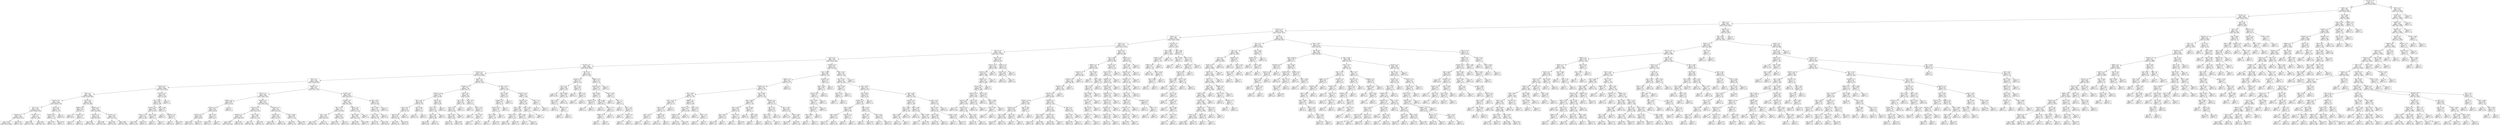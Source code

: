 digraph Tree {
node [shape=box] ;
0 [label="X[1173] <= 0.5\ngini = 0.5\nsamples = 84796\nvalue = [42502, 42294]"] ;
1 [label="X[36] <= 0.5\ngini = 0.485\nsamples = 72295\nvalue = [42364, 29931]"] ;
0 -> 1 [labeldistance=2.5, labelangle=45, headlabel="True"] ;
2 [label="X[1136] <= 0.5\ngini = 0.462\nsamples = 66376\nvalue = [42354, 24022]"] ;
1 -> 2 ;
3 [label="X[20] <= 0.5\ngini = 0.428\nsamples = 61217\nvalue = [42262, 18955]"] ;
2 -> 3 ;
4 [label="X[1130] <= 0.5\ngini = 0.392\nsamples = 57592\nvalue = [42180, 15412]"] ;
3 -> 4 ;
5 [label="X[45] <= 0.5\ngini = 0.355\nsamples = 54162\nvalue = [41682, 12480]"] ;
4 -> 5 ;
6 [label="X[30] <= 0.5\ngini = 0.332\nsamples = 52748\nvalue = [41670, 11078]"] ;
5 -> 6 ;
7 [label="X[221] <= 0.5\ngini = 0.315\nsamples = 51693\nvalue = [41573, 10120]"] ;
6 -> 7 ;
8 [label="X[11] <= 0.5\ngini = 0.305\nsamples = 51121\nvalue = [41505, 9616]"] ;
7 -> 8 ;
9 [label="X[1185] <= 0.5\ngini = 0.296\nsamples = 50499\nvalue = [41397, 9102]"] ;
8 -> 9 ;
10 [label="X[1126] <= 0.5\ngini = 0.287\nsamples = 50003\nvalue = [41321, 8682]"] ;
9 -> 10 ;
11 [label="X[10] <= 0.5\ngini = 0.279\nsamples = 49584\nvalue = [41260, 8324]"] ;
10 -> 11 ;
12 [label="X[1161] <= 0.5\ngini = 0.255\nsamples = 44068\nvalue = [37473, 6595]"] ;
11 -> 12 ;
13 [label="X[9] <= 0.5\ngini = 0.249\nsamples = 43858\nvalue = [37463, 6395]"] ;
12 -> 13 ;
14 [label="X[1167] <= 0.5\ngini = 0.234\nsamples = 42292\nvalue = [36562, 5730]"] ;
13 -> 14 ;
15 [label="X[21] <= 0.5\ngini = 0.229\nsamples = 42114\nvalue = [36556, 5558]"] ;
14 -> 15 ;
16 [label="X[1200] <= 0.5\ngini = 0.219\nsamples = 41349\nvalue = [36179, 5170]"] ;
15 -> 16 ;
17 [label="gini = 0.214\nsamples = 41204\nvalue = [36178, 5026]"] ;
16 -> 17 ;
18 [label="gini = 0.014\nsamples = 145\nvalue = [1, 144]"] ;
16 -> 18 ;
19 [label="X[1190] <= 0.5\ngini = 0.5\nsamples = 765\nvalue = [377, 388]"] ;
15 -> 19 ;
20 [label="gini = 0.434\nsamples = 346\nvalue = [110, 236]"] ;
19 -> 20 ;
21 [label="gini = 0.462\nsamples = 419\nvalue = [267, 152]"] ;
19 -> 21 ;
22 [label="X[16] <= 0.5\ngini = 0.065\nsamples = 178\nvalue = [6, 172]"] ;
14 -> 22 ;
23 [label="X[1024] <= 0.5\ngini = 0.034\nsamples = 175\nvalue = [3, 172]"] ;
22 -> 23 ;
24 [label="gini = 0.023\nsamples = 172\nvalue = [2, 170]"] ;
23 -> 24 ;
25 [label="gini = 0.444\nsamples = 3\nvalue = [1, 2]"] ;
23 -> 25 ;
26 [label="gini = 0.0\nsamples = 3\nvalue = [3, 0]"] ;
22 -> 26 ;
27 [label="X[222] <= 0.5\ngini = 0.489\nsamples = 1566\nvalue = [901, 665]"] ;
13 -> 27 ;
28 [label="X[996] <= 0.5\ngini = 0.022\nsamples = 88\nvalue = [87, 1]"] ;
27 -> 28 ;
29 [label="gini = 0.0\nsamples = 83\nvalue = [83, 0]"] ;
28 -> 29 ;
30 [label="X[1156] <= 0.5\ngini = 0.32\nsamples = 5\nvalue = [4, 1]"] ;
28 -> 30 ;
31 [label="gini = 0.0\nsamples = 1\nvalue = [0, 1]"] ;
30 -> 31 ;
32 [label="gini = 0.0\nsamples = 4\nvalue = [4, 0]"] ;
30 -> 32 ;
33 [label="X[1009] <= 0.5\ngini = 0.495\nsamples = 1478\nvalue = [814, 664]"] ;
27 -> 33 ;
34 [label="X[1003] <= 0.5\ngini = 0.477\nsamples = 988\nvalue = [601, 387]"] ;
33 -> 34 ;
35 [label="gini = 0.422\nsamples = 601\nvalue = [419, 182]"] ;
34 -> 35 ;
36 [label="gini = 0.498\nsamples = 387\nvalue = [182, 205]"] ;
34 -> 36 ;
37 [label="X[1156] <= 0.5\ngini = 0.491\nsamples = 490\nvalue = [213, 277]"] ;
33 -> 37 ;
38 [label="gini = 0.358\nsamples = 90\nvalue = [21, 69]"] ;
37 -> 38 ;
39 [label="gini = 0.499\nsamples = 400\nvalue = [192, 208]"] ;
37 -> 39 ;
40 [label="X[1021] <= 0.5\ngini = 0.091\nsamples = 210\nvalue = [10, 200]"] ;
12 -> 40 ;
41 [label="X[0] <= 2.825\ngini = 0.082\nsamples = 209\nvalue = [9, 200]"] ;
40 -> 41 ;
42 [label="X[1010] <= 0.5\ngini = 0.058\nsamples = 199\nvalue = [6, 193]"] ;
41 -> 42 ;
43 [label="X[1015] <= 0.5\ngini = 0.05\nsamples = 195\nvalue = [5, 190]"] ;
42 -> 43 ;
44 [label="gini = 0.041\nsamples = 191\nvalue = [4, 187]"] ;
43 -> 44 ;
45 [label="gini = 0.375\nsamples = 4\nvalue = [1, 3]"] ;
43 -> 45 ;
46 [label="X[0] <= 2.345\ngini = 0.375\nsamples = 4\nvalue = [1, 3]"] ;
42 -> 46 ;
47 [label="gini = 0.0\nsamples = 3\nvalue = [0, 3]"] ;
46 -> 47 ;
48 [label="gini = 0.0\nsamples = 1\nvalue = [1, 0]"] ;
46 -> 48 ;
49 [label="X[0] <= 2.835\ngini = 0.42\nsamples = 10\nvalue = [3, 7]"] ;
41 -> 49 ;
50 [label="gini = 0.0\nsamples = 2\nvalue = [2, 0]"] ;
49 -> 50 ;
51 [label="X[1009] <= 0.5\ngini = 0.219\nsamples = 8\nvalue = [1, 7]"] ;
49 -> 51 ;
52 [label="gini = 0.0\nsamples = 5\nvalue = [0, 5]"] ;
51 -> 52 ;
53 [label="gini = 0.444\nsamples = 3\nvalue = [1, 2]"] ;
51 -> 53 ;
54 [label="gini = 0.0\nsamples = 1\nvalue = [1, 0]"] ;
40 -> 54 ;
55 [label="X[1009] <= 0.5\ngini = 0.43\nsamples = 5516\nvalue = [3787, 1729]"] ;
11 -> 55 ;
56 [label="X[222] <= 0.5\ngini = 0.392\nsamples = 3894\nvalue = [2852, 1042]"] ;
55 -> 56 ;
57 [label="X[993] <= 0.5\ngini = 0.068\nsamples = 257\nvalue = [248, 9]"] ;
56 -> 57 ;
58 [label="X[1015] <= 0.5\ngini = 0.061\nsamples = 256\nvalue = [248, 8]"] ;
57 -> 58 ;
59 [label="X[1254] <= 0.5\ngini = 0.048\nsamples = 244\nvalue = [238, 6]"] ;
58 -> 59 ;
60 [label="gini = 0.041\nsamples = 238\nvalue = [233, 5]"] ;
59 -> 60 ;
61 [label="gini = 0.278\nsamples = 6\nvalue = [5, 1]"] ;
59 -> 61 ;
62 [label="X[0] <= 2.87\ngini = 0.278\nsamples = 12\nvalue = [10, 2]"] ;
58 -> 62 ;
63 [label="gini = 0.165\nsamples = 11\nvalue = [10, 1]"] ;
62 -> 63 ;
64 [label="gini = 0.0\nsamples = 1\nvalue = [0, 1]"] ;
62 -> 64 ;
65 [label="gini = 0.0\nsamples = 1\nvalue = [0, 1]"] ;
57 -> 65 ;
66 [label="X[1003] <= 0.5\ngini = 0.407\nsamples = 3637\nvalue = [2604, 1033]"] ;
56 -> 66 ;
67 [label="X[1012] <= 0.5\ngini = 0.371\nsamples = 2406\nvalue = [1815, 591]"] ;
66 -> 67 ;
68 [label="X[1006] <= 0.5\ngini = 0.342\nsamples = 2131\nvalue = [1664, 467]"] ;
67 -> 68 ;
69 [label="gini = 0.328\nsamples = 2027\nvalue = [1608, 419]"] ;
68 -> 69 ;
70 [label="gini = 0.497\nsamples = 104\nvalue = [56, 48]"] ;
68 -> 70 ;
71 [label="X[0] <= 2.535\ngini = 0.495\nsamples = 275\nvalue = [151, 124]"] ;
67 -> 71 ;
72 [label="gini = 0.5\nsamples = 199\nvalue = [99, 100]"] ;
71 -> 72 ;
73 [label="gini = 0.432\nsamples = 76\nvalue = [52, 24]"] ;
71 -> 73 ;
74 [label="X[1253] <= 0.5\ngini = 0.46\nsamples = 1231\nvalue = [789, 442]"] ;
66 -> 74 ;
75 [label="X[1186] <= 0.5\ngini = 0.468\nsamples = 1143\nvalue = [716, 427]"] ;
74 -> 75 ;
76 [label="gini = 0.462\nsamples = 1042\nvalue = [665, 377]"] ;
75 -> 76 ;
77 [label="gini = 0.5\nsamples = 101\nvalue = [51, 50]"] ;
75 -> 77 ;
78 [label="X[0] <= 0.995\ngini = 0.283\nsamples = 88\nvalue = [73, 15]"] ;
74 -> 78 ;
79 [label="gini = 0.415\nsamples = 34\nvalue = [24, 10]"] ;
78 -> 79 ;
80 [label="gini = 0.168\nsamples = 54\nvalue = [49, 5]"] ;
78 -> 80 ;
81 [label="X[1186] <= 0.5\ngini = 0.488\nsamples = 1622\nvalue = [935, 687]"] ;
55 -> 81 ;
82 [label="X[1268] <= 0.5\ngini = 0.482\nsamples = 1484\nvalue = [881, 603]"] ;
81 -> 82 ;
83 [label="X[0] <= 2.705\ngini = 0.47\nsamples = 1237\nvalue = [769, 468]"] ;
82 -> 83 ;
84 [label="X[0] <= 2.075\ngini = 0.481\nsamples = 1031\nvalue = [616, 415]"] ;
83 -> 84 ;
85 [label="gini = 0.465\nsamples = 766\nvalue = [485, 281]"] ;
84 -> 85 ;
86 [label="gini = 0.5\nsamples = 265\nvalue = [131, 134]"] ;
84 -> 86 ;
87 [label="X[1253] <= 0.5\ngini = 0.382\nsamples = 206\nvalue = [153, 53]"] ;
83 -> 87 ;
88 [label="gini = 0.402\nsamples = 190\nvalue = [137, 53]"] ;
87 -> 88 ;
89 [label="gini = 0.0\nsamples = 16\nvalue = [16, 0]"] ;
87 -> 89 ;
90 [label="X[223] <= 0.5\ngini = 0.496\nsamples = 247\nvalue = [112, 135]"] ;
82 -> 90 ;
91 [label="X[0] <= 2.935\ngini = 0.492\nsamples = 240\nvalue = [105, 135]"] ;
90 -> 91 ;
92 [label="gini = 0.489\nsamples = 231\nvalue = [98, 133]"] ;
91 -> 92 ;
93 [label="gini = 0.346\nsamples = 9\nvalue = [7, 2]"] ;
91 -> 93 ;
94 [label="gini = 0.0\nsamples = 7\nvalue = [7, 0]"] ;
90 -> 94 ;
95 [label="X[0] <= 2.975\ngini = 0.476\nsamples = 138\nvalue = [54, 84]"] ;
81 -> 95 ;
96 [label="X[0] <= 2.945\ngini = 0.472\nsamples = 136\nvalue = [52, 84]"] ;
95 -> 96 ;
97 [label="X[0] <= 0.84\ngini = 0.48\nsamples = 130\nvalue = [52, 78]"] ;
96 -> 97 ;
98 [label="gini = 0.423\nsamples = 46\nvalue = [14, 32]"] ;
97 -> 98 ;
99 [label="gini = 0.495\nsamples = 84\nvalue = [38, 46]"] ;
97 -> 99 ;
100 [label="gini = 0.0\nsamples = 6\nvalue = [0, 6]"] ;
96 -> 100 ;
101 [label="gini = 0.0\nsamples = 2\nvalue = [2, 0]"] ;
95 -> 101 ;
102 [label="X[60] <= 0.5\ngini = 0.249\nsamples = 419\nvalue = [61, 358]"] ;
10 -> 102 ;
103 [label="X[1009] <= 0.5\ngini = 0.34\nsamples = 226\nvalue = [49, 177]"] ;
102 -> 103 ;
104 [label="X[1003] <= 0.5\ngini = 0.424\nsamples = 128\nvalue = [39, 89]"] ;
103 -> 104 ;
105 [label="X[0] <= 1.87\ngini = 0.499\nsamples = 60\nvalue = [31, 29]"] ;
104 -> 105 ;
106 [label="X[12] <= 0.5\ngini = 0.478\nsamples = 48\nvalue = [29, 19]"] ;
105 -> 106 ;
107 [label="X[58] <= 0.5\ngini = 0.458\nsamples = 45\nvalue = [29, 16]"] ;
106 -> 107 ;
108 [label="gini = 0.401\nsamples = 36\nvalue = [26, 10]"] ;
107 -> 108 ;
109 [label="gini = 0.444\nsamples = 9\nvalue = [3, 6]"] ;
107 -> 109 ;
110 [label="gini = 0.0\nsamples = 3\nvalue = [0, 3]"] ;
106 -> 110 ;
111 [label="X[0] <= 2.88\ngini = 0.278\nsamples = 12\nvalue = [2, 10]"] ;
105 -> 111 ;
112 [label="gini = 0.0\nsamples = 10\nvalue = [0, 10]"] ;
111 -> 112 ;
113 [label="gini = 0.0\nsamples = 2\nvalue = [2, 0]"] ;
111 -> 113 ;
114 [label="X[95] <= 0.5\ngini = 0.208\nsamples = 68\nvalue = [8, 60]"] ;
104 -> 114 ;
115 [label="X[33] <= 0.5\ngini = 0.187\nsamples = 67\nvalue = [7, 60]"] ;
114 -> 115 ;
116 [label="X[0] <= 1.58\ngini = 0.165\nsamples = 66\nvalue = [6, 60]"] ;
115 -> 116 ;
117 [label="gini = 0.236\nsamples = 44\nvalue = [6, 38]"] ;
116 -> 117 ;
118 [label="gini = 0.0\nsamples = 22\nvalue = [0, 22]"] ;
116 -> 118 ;
119 [label="gini = 0.0\nsamples = 1\nvalue = [1, 0]"] ;
115 -> 119 ;
120 [label="gini = 0.0\nsamples = 1\nvalue = [1, 0]"] ;
114 -> 120 ;
121 [label="X[33] <= 0.5\ngini = 0.183\nsamples = 98\nvalue = [10, 88]"] ;
103 -> 121 ;
122 [label="X[0] <= 2.93\ngini = 0.141\nsamples = 92\nvalue = [7, 85]"] ;
121 -> 122 ;
123 [label="X[15] <= 0.5\ngini = 0.123\nsamples = 91\nvalue = [6, 85]"] ;
122 -> 123 ;
124 [label="X[0] <= 0.68\ngini = 0.105\nsamples = 90\nvalue = [5, 85]"] ;
123 -> 124 ;
125 [label="gini = 0.287\nsamples = 23\nvalue = [4, 19]"] ;
124 -> 125 ;
126 [label="gini = 0.029\nsamples = 67\nvalue = [1, 66]"] ;
124 -> 126 ;
127 [label="gini = 0.0\nsamples = 1\nvalue = [1, 0]"] ;
123 -> 127 ;
128 [label="gini = 0.0\nsamples = 1\nvalue = [1, 0]"] ;
122 -> 128 ;
129 [label="X[0] <= 0.575\ngini = 0.5\nsamples = 6\nvalue = [3, 3]"] ;
121 -> 129 ;
130 [label="gini = 0.0\nsamples = 2\nvalue = [2, 0]"] ;
129 -> 130 ;
131 [label="X[0] <= 0.76\ngini = 0.375\nsamples = 4\nvalue = [1, 3]"] ;
129 -> 131 ;
132 [label="gini = 0.0\nsamples = 2\nvalue = [0, 2]"] ;
131 -> 132 ;
133 [label="X[0] <= 0.875\ngini = 0.5\nsamples = 2\nvalue = [1, 1]"] ;
131 -> 133 ;
134 [label="gini = 0.0\nsamples = 1\nvalue = [1, 0]"] ;
133 -> 134 ;
135 [label="gini = 0.0\nsamples = 1\nvalue = [0, 1]"] ;
133 -> 135 ;
136 [label="X[0] <= 0.475\ngini = 0.117\nsamples = 193\nvalue = [12, 181]"] ;
102 -> 136 ;
137 [label="X[0] <= 0.455\ngini = 0.375\nsamples = 20\nvalue = [5, 15]"] ;
136 -> 137 ;
138 [label="X[1008] <= 0.5\ngini = 0.278\nsamples = 18\nvalue = [3, 15]"] ;
137 -> 138 ;
139 [label="X[1012] <= 0.5\ngini = 0.208\nsamples = 17\nvalue = [2, 15]"] ;
138 -> 139 ;
140 [label="X[0] <= 0.405\ngini = 0.117\nsamples = 16\nvalue = [1, 15]"] ;
139 -> 140 ;
141 [label="gini = 0.0\nsamples = 7\nvalue = [0, 7]"] ;
140 -> 141 ;
142 [label="gini = 0.198\nsamples = 9\nvalue = [1, 8]"] ;
140 -> 142 ;
143 [label="gini = 0.0\nsamples = 1\nvalue = [1, 0]"] ;
139 -> 143 ;
144 [label="gini = 0.0\nsamples = 1\nvalue = [1, 0]"] ;
138 -> 144 ;
145 [label="gini = 0.0\nsamples = 2\nvalue = [2, 0]"] ;
137 -> 145 ;
146 [label="X[1015] <= 0.5\ngini = 0.078\nsamples = 173\nvalue = [7, 166]"] ;
136 -> 146 ;
147 [label="X[1004] <= 0.5\ngini = 0.068\nsamples = 171\nvalue = [6, 165]"] ;
146 -> 147 ;
148 [label="X[0] <= 2.815\ngini = 0.058\nsamples = 166\nvalue = [5, 161]"] ;
147 -> 148 ;
149 [label="X[1012] <= 0.5\ngini = 0.05\nsamples = 157\nvalue = [4, 153]"] ;
148 -> 149 ;
150 [label="gini = 0.041\nsamples = 145\nvalue = [3, 142]"] ;
149 -> 150 ;
151 [label="gini = 0.153\nsamples = 12\nvalue = [1, 11]"] ;
149 -> 151 ;
152 [label="X[0] <= 2.835\ngini = 0.198\nsamples = 9\nvalue = [1, 8]"] ;
148 -> 152 ;
153 [label="gini = 0.0\nsamples = 1\nvalue = [1, 0]"] ;
152 -> 153 ;
154 [label="gini = 0.0\nsamples = 8\nvalue = [0, 8]"] ;
152 -> 154 ;
155 [label="X[0] <= 2.615\ngini = 0.32\nsamples = 5\nvalue = [1, 4]"] ;
147 -> 155 ;
156 [label="gini = 0.0\nsamples = 4\nvalue = [0, 4]"] ;
155 -> 156 ;
157 [label="gini = 0.0\nsamples = 1\nvalue = [1, 0]"] ;
155 -> 157 ;
158 [label="X[0] <= 1.25\ngini = 0.5\nsamples = 2\nvalue = [1, 1]"] ;
146 -> 158 ;
159 [label="gini = 0.0\nsamples = 1\nvalue = [0, 1]"] ;
158 -> 159 ;
160 [label="gini = 0.0\nsamples = 1\nvalue = [1, 0]"] ;
158 -> 160 ;
161 [label="X[3] <= 0.5\ngini = 0.259\nsamples = 496\nvalue = [76, 420]"] ;
9 -> 161 ;
162 [label="X[1000] <= 0.5\ngini = 0.01\nsamples = 417\nvalue = [2, 415]"] ;
161 -> 162 ;
163 [label="X[17] <= 0.5\ngini = 0.005\nsamples = 408\nvalue = [1, 407]"] ;
162 -> 163 ;
164 [label="gini = 0.0\nsamples = 367\nvalue = [0, 367]"] ;
163 -> 164 ;
165 [label="X[0] <= 0.695\ngini = 0.048\nsamples = 41\nvalue = [1, 40]"] ;
163 -> 165 ;
166 [label="X[0] <= 0.53\ngini = 0.278\nsamples = 6\nvalue = [1, 5]"] ;
165 -> 166 ;
167 [label="gini = 0.0\nsamples = 4\nvalue = [0, 4]"] ;
166 -> 167 ;
168 [label="X[1010] <= 0.5\ngini = 0.5\nsamples = 2\nvalue = [1, 1]"] ;
166 -> 168 ;
169 [label="gini = 0.0\nsamples = 1\nvalue = [1, 0]"] ;
168 -> 169 ;
170 [label="gini = 0.0\nsamples = 1\nvalue = [0, 1]"] ;
168 -> 170 ;
171 [label="gini = 0.0\nsamples = 35\nvalue = [0, 35]"] ;
165 -> 171 ;
172 [label="X[0] <= 1.67\ngini = 0.198\nsamples = 9\nvalue = [1, 8]"] ;
162 -> 172 ;
173 [label="gini = 0.0\nsamples = 5\nvalue = [0, 5]"] ;
172 -> 173 ;
174 [label="X[0] <= 1.87\ngini = 0.375\nsamples = 4\nvalue = [1, 3]"] ;
172 -> 174 ;
175 [label="gini = 0.0\nsamples = 1\nvalue = [1, 0]"] ;
174 -> 175 ;
176 [label="gini = 0.0\nsamples = 3\nvalue = [0, 3]"] ;
174 -> 176 ;
177 [label="X[998] <= 0.5\ngini = 0.119\nsamples = 79\nvalue = [74, 5]"] ;
161 -> 177 ;
178 [label="X[1012] <= 0.5\ngini = 0.097\nsamples = 78\nvalue = [74, 4]"] ;
177 -> 178 ;
179 [label="X[0] <= 0.055\ngini = 0.053\nsamples = 73\nvalue = [71, 2]"] ;
178 -> 179 ;
180 [label="X[1008] <= 0.5\ngini = 0.444\nsamples = 3\nvalue = [2, 1]"] ;
179 -> 180 ;
181 [label="gini = 0.0\nsamples = 2\nvalue = [2, 0]"] ;
180 -> 181 ;
182 [label="gini = 0.0\nsamples = 1\nvalue = [0, 1]"] ;
180 -> 182 ;
183 [label="X[0] <= 2.695\ngini = 0.028\nsamples = 70\nvalue = [69, 1]"] ;
179 -> 183 ;
184 [label="gini = 0.0\nsamples = 51\nvalue = [51, 0]"] ;
183 -> 184 ;
185 [label="X[0] <= 2.715\ngini = 0.1\nsamples = 19\nvalue = [18, 1]"] ;
183 -> 185 ;
186 [label="X[999] <= 0.5\ngini = 0.5\nsamples = 2\nvalue = [1, 1]"] ;
185 -> 186 ;
187 [label="gini = 0.0\nsamples = 1\nvalue = [0, 1]"] ;
186 -> 187 ;
188 [label="gini = 0.0\nsamples = 1\nvalue = [1, 0]"] ;
186 -> 188 ;
189 [label="gini = 0.0\nsamples = 17\nvalue = [17, 0]"] ;
185 -> 189 ;
190 [label="X[0] <= 0.675\ngini = 0.48\nsamples = 5\nvalue = [3, 2]"] ;
178 -> 190 ;
191 [label="gini = 0.0\nsamples = 1\nvalue = [1, 0]"] ;
190 -> 191 ;
192 [label="X[0] <= 1.7\ngini = 0.5\nsamples = 4\nvalue = [2, 2]"] ;
190 -> 192 ;
193 [label="gini = 0.0\nsamples = 1\nvalue = [0, 1]"] ;
192 -> 193 ;
194 [label="X[0] <= 2.67\ngini = 0.444\nsamples = 3\nvalue = [2, 1]"] ;
192 -> 194 ;
195 [label="gini = 0.0\nsamples = 1\nvalue = [1, 0]"] ;
194 -> 195 ;
196 [label="X[223] <= 0.5\ngini = 0.5\nsamples = 2\nvalue = [1, 1]"] ;
194 -> 196 ;
197 [label="gini = 0.0\nsamples = 1\nvalue = [0, 1]"] ;
196 -> 197 ;
198 [label="gini = 0.0\nsamples = 1\nvalue = [1, 0]"] ;
196 -> 198 ;
199 [label="gini = 0.0\nsamples = 1\nvalue = [0, 1]"] ;
177 -> 199 ;
200 [label="X[1009] <= 0.5\ngini = 0.287\nsamples = 622\nvalue = [108, 514]"] ;
8 -> 200 ;
201 [label="X[0] <= 2.885\ngini = 0.366\nsamples = 361\nvalue = [87, 274]"] ;
200 -> 201 ;
202 [label="X[999] <= 0.5\ngini = 0.347\nsamples = 349\nvalue = [78, 271]"] ;
201 -> 202 ;
203 [label="X[1003] <= 0.5\ngini = 0.337\nsamples = 345\nvalue = [74, 271]"] ;
202 -> 203 ;
204 [label="X[0] <= 0.835\ngini = 0.41\nsamples = 163\nvalue = [47, 116]"] ;
203 -> 204 ;
205 [label="X[0] <= 0.715\ngini = 0.498\nsamples = 32\nvalue = [15, 17]"] ;
204 -> 205 ;
206 [label="X[0] <= 0.305\ngini = 0.477\nsamples = 28\nvalue = [11, 17]"] ;
205 -> 206 ;
207 [label="X[0] <= 0.07\ngini = 0.278\nsamples = 6\nvalue = [1, 5]"] ;
206 -> 207 ;
208 [label="gini = 0.5\nsamples = 2\nvalue = [1, 1]"] ;
207 -> 208 ;
209 [label="gini = 0.0\nsamples = 4\nvalue = [0, 4]"] ;
207 -> 209 ;
210 [label="X[998] <= 0.5\ngini = 0.496\nsamples = 22\nvalue = [10, 12]"] ;
206 -> 210 ;
211 [label="gini = 0.5\nsamples = 20\nvalue = [10, 10]"] ;
210 -> 211 ;
212 [label="gini = 0.0\nsamples = 2\nvalue = [0, 2]"] ;
210 -> 212 ;
213 [label="gini = 0.0\nsamples = 4\nvalue = [4, 0]"] ;
205 -> 213 ;
214 [label="X[996] <= 0.5\ngini = 0.369\nsamples = 131\nvalue = [32, 99]"] ;
204 -> 214 ;
215 [label="X[1167] <= 0.5\ngini = 0.352\nsamples = 127\nvalue = [29, 98]"] ;
214 -> 215 ;
216 [label="X[1005] <= 0.5\ngini = 0.377\nsamples = 115\nvalue = [29, 86]"] ;
215 -> 216 ;
217 [label="gini = 0.361\nsamples = 110\nvalue = [26, 84]"] ;
216 -> 217 ;
218 [label="gini = 0.48\nsamples = 5\nvalue = [3, 2]"] ;
216 -> 218 ;
219 [label="gini = 0.0\nsamples = 12\nvalue = [0, 12]"] ;
215 -> 219 ;
220 [label="X[0] <= 2.05\ngini = 0.375\nsamples = 4\nvalue = [3, 1]"] ;
214 -> 220 ;
221 [label="gini = 0.0\nsamples = 2\nvalue = [2, 0]"] ;
220 -> 221 ;
222 [label="X[0] <= 2.55\ngini = 0.5\nsamples = 2\nvalue = [1, 1]"] ;
220 -> 222 ;
223 [label="gini = 0.0\nsamples = 1\nvalue = [0, 1]"] ;
222 -> 223 ;
224 [label="gini = 0.0\nsamples = 1\nvalue = [1, 0]"] ;
222 -> 224 ;
225 [label="X[0] <= 0.905\ngini = 0.253\nsamples = 182\nvalue = [27, 155]"] ;
203 -> 225 ;
226 [label="X[0] <= 0.805\ngini = 0.369\nsamples = 45\nvalue = [11, 34]"] ;
225 -> 226 ;
227 [label="X[0] <= 0.555\ngini = 0.229\nsamples = 38\nvalue = [5, 33]"] ;
226 -> 227 ;
228 [label="X[0] <= 0.535\ngini = 0.332\nsamples = 19\nvalue = [4, 15]"] ;
227 -> 228 ;
229 [label="gini = 0.278\nsamples = 18\nvalue = [3, 15]"] ;
228 -> 229 ;
230 [label="gini = 0.0\nsamples = 1\nvalue = [1, 0]"] ;
228 -> 230 ;
231 [label="X[0] <= 0.705\ngini = 0.1\nsamples = 19\nvalue = [1, 18]"] ;
227 -> 231 ;
232 [label="gini = 0.0\nsamples = 11\nvalue = [0, 11]"] ;
231 -> 232 ;
233 [label="gini = 0.219\nsamples = 8\nvalue = [1, 7]"] ;
231 -> 233 ;
234 [label="X[0] <= 0.835\ngini = 0.245\nsamples = 7\nvalue = [6, 1]"] ;
226 -> 234 ;
235 [label="gini = 0.0\nsamples = 4\nvalue = [4, 0]"] ;
234 -> 235 ;
236 [label="X[0] <= 0.86\ngini = 0.444\nsamples = 3\nvalue = [2, 1]"] ;
234 -> 236 ;
237 [label="gini = 0.0\nsamples = 1\nvalue = [0, 1]"] ;
236 -> 237 ;
238 [label="gini = 0.0\nsamples = 2\nvalue = [2, 0]"] ;
236 -> 238 ;
239 [label="X[1228] <= 0.5\ngini = 0.206\nsamples = 137\nvalue = [16, 121]"] ;
225 -> 239 ;
240 [label="X[0] <= 2.25\ngini = 0.105\nsamples = 54\nvalue = [3, 51]"] ;
239 -> 240 ;
241 [label="X[0] <= 2.145\ngini = 0.161\nsamples = 34\nvalue = [3, 31]"] ;
240 -> 241 ;
242 [label="gini = 0.117\nsamples = 32\nvalue = [2, 30]"] ;
241 -> 242 ;
243 [label="gini = 0.5\nsamples = 2\nvalue = [1, 1]"] ;
241 -> 243 ;
244 [label="gini = 0.0\nsamples = 20\nvalue = [0, 20]"] ;
240 -> 244 ;
245 [label="X[0] <= 1.355\ngini = 0.264\nsamples = 83\nvalue = [13, 70]"] ;
239 -> 245 ;
246 [label="gini = 0.0\nsamples = 10\nvalue = [0, 10]"] ;
245 -> 246 ;
247 [label="X[0] <= 1.365\ngini = 0.293\nsamples = 73\nvalue = [13, 60]"] ;
245 -> 247 ;
248 [label="gini = 0.444\nsamples = 3\nvalue = [2, 1]"] ;
247 -> 248 ;
249 [label="gini = 0.265\nsamples = 70\nvalue = [11, 59]"] ;
247 -> 249 ;
250 [label="gini = 0.0\nsamples = 4\nvalue = [4, 0]"] ;
202 -> 250 ;
251 [label="X[1203] <= 0.5\ngini = 0.375\nsamples = 12\nvalue = [9, 3]"] ;
201 -> 251 ;
252 [label="X[0] <= 2.915\ngini = 0.298\nsamples = 11\nvalue = [9, 2]"] ;
251 -> 252 ;
253 [label="X[1013] <= 0.5\ngini = 0.48\nsamples = 5\nvalue = [3, 2]"] ;
252 -> 253 ;
254 [label="X[0] <= 2.905\ngini = 0.5\nsamples = 4\nvalue = [2, 2]"] ;
253 -> 254 ;
255 [label="X[1012] <= 0.5\ngini = 0.444\nsamples = 3\nvalue = [2, 1]"] ;
254 -> 255 ;
256 [label="X[0] <= 2.895\ngini = 0.5\nsamples = 2\nvalue = [1, 1]"] ;
255 -> 256 ;
257 [label="gini = 0.0\nsamples = 1\nvalue = [0, 1]"] ;
256 -> 257 ;
258 [label="gini = 0.0\nsamples = 1\nvalue = [1, 0]"] ;
256 -> 258 ;
259 [label="gini = 0.0\nsamples = 1\nvalue = [1, 0]"] ;
255 -> 259 ;
260 [label="gini = 0.0\nsamples = 1\nvalue = [0, 1]"] ;
254 -> 260 ;
261 [label="gini = 0.0\nsamples = 1\nvalue = [1, 0]"] ;
253 -> 261 ;
262 [label="gini = 0.0\nsamples = 6\nvalue = [6, 0]"] ;
252 -> 262 ;
263 [label="gini = 0.0\nsamples = 1\nvalue = [0, 1]"] ;
251 -> 263 ;
264 [label="X[0] <= 2.96\ngini = 0.148\nsamples = 261\nvalue = [21, 240]"] ;
200 -> 264 ;
265 [label="X[0] <= 0.325\ngini = 0.142\nsamples = 260\nvalue = [20, 240]"] ;
264 -> 265 ;
266 [label="X[0] <= 0.315\ngini = 0.48\nsamples = 5\nvalue = [2, 3]"] ;
265 -> 266 ;
267 [label="X[0] <= 0.18\ngini = 0.375\nsamples = 4\nvalue = [1, 3]"] ;
266 -> 267 ;
268 [label="gini = 0.5\nsamples = 2\nvalue = [1, 1]"] ;
267 -> 268 ;
269 [label="gini = 0.0\nsamples = 2\nvalue = [0, 2]"] ;
267 -> 269 ;
270 [label="gini = 0.0\nsamples = 1\nvalue = [1, 0]"] ;
266 -> 270 ;
271 [label="X[0] <= 0.935\ngini = 0.131\nsamples = 255\nvalue = [18, 237]"] ;
265 -> 271 ;
272 [label="X[0] <= 0.925\ngini = 0.228\nsamples = 61\nvalue = [8, 53]"] ;
271 -> 272 ;
273 [label="X[1203] <= 0.5\ngini = 0.206\nsamples = 60\nvalue = [7, 53]"] ;
272 -> 273 ;
274 [label="X[0] <= 0.895\ngini = 0.136\nsamples = 41\nvalue = [3, 38]"] ;
273 -> 274 ;
275 [label="X[0] <= 0.615\ngini = 0.102\nsamples = 37\nvalue = [2, 35]"] ;
274 -> 275 ;
276 [label="gini = 0.172\nsamples = 21\nvalue = [2, 19]"] ;
275 -> 276 ;
277 [label="gini = 0.0\nsamples = 16\nvalue = [0, 16]"] ;
275 -> 277 ;
278 [label="X[1228] <= 0.5\ngini = 0.375\nsamples = 4\nvalue = [1, 3]"] ;
274 -> 278 ;
279 [label="gini = 0.0\nsamples = 2\nvalue = [0, 2]"] ;
278 -> 279 ;
280 [label="gini = 0.5\nsamples = 2\nvalue = [1, 1]"] ;
278 -> 280 ;
281 [label="X[0] <= 0.575\ngini = 0.332\nsamples = 19\nvalue = [4, 15]"] ;
273 -> 281 ;
282 [label="X[0] <= 0.44\ngini = 0.18\nsamples = 10\nvalue = [1, 9]"] ;
281 -> 282 ;
283 [label="gini = 0.0\nsamples = 4\nvalue = [0, 4]"] ;
282 -> 283 ;
284 [label="gini = 0.278\nsamples = 6\nvalue = [1, 5]"] ;
282 -> 284 ;
285 [label="X[0] <= 0.61\ngini = 0.444\nsamples = 9\nvalue = [3, 6]"] ;
281 -> 285 ;
286 [label="gini = 0.0\nsamples = 1\nvalue = [1, 0]"] ;
285 -> 286 ;
287 [label="gini = 0.375\nsamples = 8\nvalue = [2, 6]"] ;
285 -> 287 ;
288 [label="gini = 0.0\nsamples = 1\nvalue = [1, 0]"] ;
272 -> 288 ;
289 [label="X[0] <= 2.505\ngini = 0.098\nsamples = 194\nvalue = [10, 184]"] ;
271 -> 289 ;
290 [label="X[1203] <= 0.5\ngini = 0.054\nsamples = 143\nvalue = [4, 139]"] ;
289 -> 290 ;
291 [label="X[0] <= 1.465\ngini = 0.023\nsamples = 87\nvalue = [1, 86]"] ;
290 -> 291 ;
292 [label="X[0] <= 1.455\ngini = 0.074\nsamples = 26\nvalue = [1, 25]"] ;
291 -> 292 ;
293 [label="gini = 0.0\nsamples = 24\nvalue = [0, 24]"] ;
292 -> 293 ;
294 [label="gini = 0.5\nsamples = 2\nvalue = [1, 1]"] ;
292 -> 294 ;
295 [label="gini = 0.0\nsamples = 61\nvalue = [0, 61]"] ;
291 -> 295 ;
296 [label="X[0] <= 1.685\ngini = 0.101\nsamples = 56\nvalue = [3, 53]"] ;
290 -> 296 ;
297 [label="gini = 0.0\nsamples = 25\nvalue = [0, 25]"] ;
296 -> 297 ;
298 [label="X[0] <= 1.695\ngini = 0.175\nsamples = 31\nvalue = [3, 28]"] ;
296 -> 298 ;
299 [label="gini = 0.5\nsamples = 2\nvalue = [1, 1]"] ;
298 -> 299 ;
300 [label="gini = 0.128\nsamples = 29\nvalue = [2, 27]"] ;
298 -> 300 ;
301 [label="X[0] <= 2.79\ngini = 0.208\nsamples = 51\nvalue = [6, 45]"] ;
289 -> 301 ;
302 [label="X[0] <= 2.735\ngini = 0.245\nsamples = 42\nvalue = [6, 36]"] ;
301 -> 302 ;
303 [label="X[0] <= 2.675\ngini = 0.198\nsamples = 36\nvalue = [4, 32]"] ;
302 -> 303 ;
304 [label="gini = 0.231\nsamples = 30\nvalue = [4, 26]"] ;
303 -> 304 ;
305 [label="gini = 0.0\nsamples = 6\nvalue = [0, 6]"] ;
303 -> 305 ;
306 [label="X[0] <= 2.745\ngini = 0.444\nsamples = 6\nvalue = [2, 4]"] ;
302 -> 306 ;
307 [label="gini = 0.5\nsamples = 2\nvalue = [1, 1]"] ;
306 -> 307 ;
308 [label="gini = 0.375\nsamples = 4\nvalue = [1, 3]"] ;
306 -> 308 ;
309 [label="gini = 0.0\nsamples = 9\nvalue = [0, 9]"] ;
301 -> 309 ;
310 [label="gini = 0.0\nsamples = 1\nvalue = [1, 0]"] ;
264 -> 310 ;
311 [label="X[1217] <= 0.5\ngini = 0.209\nsamples = 572\nvalue = [68, 504]"] ;
7 -> 311 ;
312 [label="X[1241] <= 0.5\ngini = 0.035\nsamples = 508\nvalue = [9, 499]"] ;
311 -> 312 ;
313 [label="X[1134] <= 0.5\ngini = 0.027\nsamples = 506\nvalue = [7, 499]"] ;
312 -> 313 ;
314 [label="X[206] <= 0.5\ngini = 0.02\nsamples = 504\nvalue = [5, 499]"] ;
313 -> 314 ;
315 [label="X[1116] <= 0.5\ngini = 0.016\nsamples = 503\nvalue = [4, 499]"] ;
314 -> 315 ;
316 [label="X[1054] <= 0.5\ngini = 0.012\nsamples = 494\nvalue = [3, 491]"] ;
315 -> 316 ;
317 [label="X[1014] <= 0.5\ngini = 0.009\nsamples = 451\nvalue = [2, 449]"] ;
316 -> 317 ;
318 [label="gini = 0.0\nsamples = 310\nvalue = [0, 310]"] ;
317 -> 318 ;
319 [label="X[1161] <= 0.5\ngini = 0.028\nsamples = 141\nvalue = [2, 139]"] ;
317 -> 319 ;
320 [label="gini = 0.0\nsamples = 78\nvalue = [0, 78]"] ;
319 -> 320 ;
321 [label="X[0] <= 1.425\ngini = 0.061\nsamples = 63\nvalue = [2, 61]"] ;
319 -> 321 ;
322 [label="gini = 0.128\nsamples = 29\nvalue = [2, 27]"] ;
321 -> 322 ;
323 [label="gini = 0.0\nsamples = 34\nvalue = [0, 34]"] ;
321 -> 323 ;
324 [label="X[0] <= 2.59\ngini = 0.045\nsamples = 43\nvalue = [1, 42]"] ;
316 -> 324 ;
325 [label="gini = 0.0\nsamples = 42\nvalue = [0, 42]"] ;
324 -> 325 ;
326 [label="gini = 0.0\nsamples = 1\nvalue = [1, 0]"] ;
324 -> 326 ;
327 [label="X[112] <= 0.5\ngini = 0.198\nsamples = 9\nvalue = [1, 8]"] ;
315 -> 327 ;
328 [label="gini = 0.0\nsamples = 5\nvalue = [0, 5]"] ;
327 -> 328 ;
329 [label="X[0] <= 2.885\ngini = 0.375\nsamples = 4\nvalue = [1, 3]"] ;
327 -> 329 ;
330 [label="X[0] <= 2.465\ngini = 0.5\nsamples = 2\nvalue = [1, 1]"] ;
329 -> 330 ;
331 [label="gini = 0.0\nsamples = 1\nvalue = [0, 1]"] ;
330 -> 331 ;
332 [label="gini = 0.0\nsamples = 1\nvalue = [1, 0]"] ;
330 -> 332 ;
333 [label="gini = 0.0\nsamples = 2\nvalue = [0, 2]"] ;
329 -> 333 ;
334 [label="gini = 0.0\nsamples = 1\nvalue = [1, 0]"] ;
314 -> 334 ;
335 [label="gini = 0.0\nsamples = 2\nvalue = [2, 0]"] ;
313 -> 335 ;
336 [label="gini = 0.0\nsamples = 2\nvalue = [2, 0]"] ;
312 -> 336 ;
337 [label="X[159] <= 0.5\ngini = 0.144\nsamples = 64\nvalue = [59, 5]"] ;
311 -> 337 ;
338 [label="X[210] <= 0.5\ngini = 0.063\nsamples = 61\nvalue = [59, 2]"] ;
337 -> 338 ;
339 [label="gini = 0.0\nsamples = 59\nvalue = [59, 0]"] ;
338 -> 339 ;
340 [label="gini = 0.0\nsamples = 2\nvalue = [0, 2]"] ;
338 -> 340 ;
341 [label="gini = 0.0\nsamples = 3\nvalue = [0, 3]"] ;
337 -> 341 ;
342 [label="X[223] <= 0.5\ngini = 0.167\nsamples = 1055\nvalue = [97, 958]"] ;
6 -> 342 ;
343 [label="X[0] <= 2.895\ngini = 0.144\nsamples = 996\nvalue = [78, 918]"] ;
342 -> 343 ;
344 [label="X[996] <= 0.5\ngini = 0.129\nsamples = 941\nvalue = [65, 876]"] ;
343 -> 344 ;
345 [label="X[1033] <= 0.5\ngini = 0.12\nsamples = 921\nvalue = [59, 862]"] ;
344 -> 345 ;
346 [label="X[1038] <= 0.5\ngini = 0.118\nsamples = 920\nvalue = [58, 862]"] ;
345 -> 346 ;
347 [label="X[1045] <= 0.5\ngini = 0.116\nsamples = 919\nvalue = [57, 862]"] ;
346 -> 347 ;
348 [label="X[1216] <= 0.5\ngini = 0.115\nsamples = 918\nvalue = [56, 862]"] ;
347 -> 348 ;
349 [label="X[1005] <= 0.5\ngini = 0.041\nsamples = 239\nvalue = [5, 234]"] ;
348 -> 349 ;
350 [label="X[1002] <= 0.5\ngini = 0.033\nsamples = 236\nvalue = [4, 232]"] ;
349 -> 350 ;
351 [label="X[0] <= 0.095\ngini = 0.025\nsamples = 233\nvalue = [3, 230]"] ;
350 -> 351 ;
352 [label="gini = 0.375\nsamples = 4\nvalue = [1, 3]"] ;
351 -> 352 ;
353 [label="gini = 0.017\nsamples = 229\nvalue = [2, 227]"] ;
351 -> 353 ;
354 [label="X[0] <= 2.6\ngini = 0.444\nsamples = 3\nvalue = [1, 2]"] ;
350 -> 354 ;
355 [label="gini = 0.0\nsamples = 2\nvalue = [0, 2]"] ;
354 -> 355 ;
356 [label="gini = 0.0\nsamples = 1\nvalue = [1, 0]"] ;
354 -> 356 ;
357 [label="X[0] <= 1.865\ngini = 0.444\nsamples = 3\nvalue = [1, 2]"] ;
349 -> 357 ;
358 [label="gini = 0.0\nsamples = 1\nvalue = [1, 0]"] ;
357 -> 358 ;
359 [label="gini = 0.0\nsamples = 2\nvalue = [0, 2]"] ;
357 -> 359 ;
360 [label="X[1008] <= 0.5\ngini = 0.139\nsamples = 679\nvalue = [51, 628]"] ;
348 -> 360 ;
361 [label="X[0] <= 0.79\ngini = 0.129\nsamples = 651\nvalue = [45, 606]"] ;
360 -> 361 ;
362 [label="X[0] <= 0.455\ngini = 0.062\nsamples = 157\nvalue = [5, 152]"] ;
361 -> 362 ;
363 [label="gini = 0.115\nsamples = 49\nvalue = [3, 46]"] ;
362 -> 363 ;
364 [label="gini = 0.036\nsamples = 108\nvalue = [2, 106]"] ;
362 -> 364 ;
365 [label="X[1018] <= 0.5\ngini = 0.149\nsamples = 494\nvalue = [40, 454]"] ;
361 -> 365 ;
366 [label="gini = 0.146\nsamples = 492\nvalue = [39, 453]"] ;
365 -> 366 ;
367 [label="gini = 0.5\nsamples = 2\nvalue = [1, 1]"] ;
365 -> 367 ;
368 [label="X[0] <= 2.4\ngini = 0.337\nsamples = 28\nvalue = [6, 22]"] ;
360 -> 368 ;
369 [label="X[0] <= 1.015\ngini = 0.26\nsamples = 26\nvalue = [4, 22]"] ;
368 -> 369 ;
370 [label="gini = 0.426\nsamples = 13\nvalue = [4, 9]"] ;
369 -> 370 ;
371 [label="gini = 0.0\nsamples = 13\nvalue = [0, 13]"] ;
369 -> 371 ;
372 [label="gini = 0.0\nsamples = 2\nvalue = [2, 0]"] ;
368 -> 372 ;
373 [label="gini = 0.0\nsamples = 1\nvalue = [1, 0]"] ;
347 -> 373 ;
374 [label="gini = 0.0\nsamples = 1\nvalue = [1, 0]"] ;
346 -> 374 ;
375 [label="gini = 0.0\nsamples = 1\nvalue = [1, 0]"] ;
345 -> 375 ;
376 [label="X[0] <= 0.565\ngini = 0.42\nsamples = 20\nvalue = [6, 14]"] ;
344 -> 376 ;
377 [label="gini = 0.0\nsamples = 1\nvalue = [1, 0]"] ;
376 -> 377 ;
378 [label="X[0] <= 2.625\ngini = 0.388\nsamples = 19\nvalue = [5, 14]"] ;
376 -> 378 ;
379 [label="X[0] <= 2.35\ngini = 0.444\nsamples = 15\nvalue = [5, 10]"] ;
378 -> 379 ;
380 [label="X[0] <= 0.805\ngini = 0.278\nsamples = 12\nvalue = [2, 10]"] ;
379 -> 380 ;
381 [label="X[1217] <= 0.5\ngini = 0.48\nsamples = 5\nvalue = [2, 3]"] ;
380 -> 381 ;
382 [label="X[0] <= 0.675\ngini = 0.375\nsamples = 4\nvalue = [1, 3]"] ;
381 -> 382 ;
383 [label="X[1212] <= 0.5\ngini = 0.5\nsamples = 2\nvalue = [1, 1]"] ;
382 -> 383 ;
384 [label="gini = 0.0\nsamples = 1\nvalue = [1, 0]"] ;
383 -> 384 ;
385 [label="gini = 0.0\nsamples = 1\nvalue = [0, 1]"] ;
383 -> 385 ;
386 [label="gini = 0.0\nsamples = 2\nvalue = [0, 2]"] ;
382 -> 386 ;
387 [label="gini = 0.0\nsamples = 1\nvalue = [1, 0]"] ;
381 -> 387 ;
388 [label="gini = 0.0\nsamples = 7\nvalue = [0, 7]"] ;
380 -> 388 ;
389 [label="gini = 0.0\nsamples = 3\nvalue = [3, 0]"] ;
379 -> 389 ;
390 [label="gini = 0.0\nsamples = 4\nvalue = [0, 4]"] ;
378 -> 390 ;
391 [label="X[1015] <= 0.5\ngini = 0.361\nsamples = 55\nvalue = [13, 42]"] ;
343 -> 391 ;
392 [label="X[1031] <= 0.5\ngini = 0.311\nsamples = 52\nvalue = [10, 42]"] ;
391 -> 392 ;
393 [label="X[996] <= 0.5\ngini = 0.291\nsamples = 51\nvalue = [9, 42]"] ;
392 -> 393 ;
394 [label="X[1010] <= 0.5\ngini = 0.269\nsamples = 50\nvalue = [8, 42]"] ;
393 -> 394 ;
395 [label="X[1026] <= 0.5\ngini = 0.245\nsamples = 49\nvalue = [7, 42]"] ;
394 -> 395 ;
396 [label="X[1022] <= 0.5\ngini = 0.219\nsamples = 48\nvalue = [6, 42]"] ;
395 -> 396 ;
397 [label="X[1020] <= 0.5\ngini = 0.19\nsamples = 47\nvalue = [5, 42]"] ;
396 -> 397 ;
398 [label="X[1017] <= 0.5\ngini = 0.159\nsamples = 46\nvalue = [4, 42]"] ;
397 -> 398 ;
399 [label="gini = 0.127\nsamples = 44\nvalue = [3, 41]"] ;
398 -> 399 ;
400 [label="gini = 0.5\nsamples = 2\nvalue = [1, 1]"] ;
398 -> 400 ;
401 [label="gini = 0.0\nsamples = 1\nvalue = [1, 0]"] ;
397 -> 401 ;
402 [label="gini = 0.0\nsamples = 1\nvalue = [1, 0]"] ;
396 -> 402 ;
403 [label="gini = 0.0\nsamples = 1\nvalue = [1, 0]"] ;
395 -> 403 ;
404 [label="gini = 0.0\nsamples = 1\nvalue = [1, 0]"] ;
394 -> 404 ;
405 [label="gini = 0.0\nsamples = 1\nvalue = [1, 0]"] ;
393 -> 405 ;
406 [label="gini = 0.0\nsamples = 1\nvalue = [1, 0]"] ;
392 -> 406 ;
407 [label="gini = 0.0\nsamples = 3\nvalue = [3, 0]"] ;
391 -> 407 ;
408 [label="X[1020] <= 0.5\ngini = 0.437\nsamples = 59\nvalue = [19, 40]"] ;
342 -> 408 ;
409 [label="X[0] <= 2.96\ngini = 0.419\nsamples = 57\nvalue = [17, 40]"] ;
408 -> 409 ;
410 [label="X[1010] <= 0.5\ngini = 0.397\nsamples = 55\nvalue = [15, 40]"] ;
409 -> 410 ;
411 [label="X[1009] <= 0.5\ngini = 0.37\nsamples = 53\nvalue = [13, 40]"] ;
410 -> 411 ;
412 [label="X[0] <= 2.895\ngini = 0.427\nsamples = 42\nvalue = [13, 29]"] ;
411 -> 412 ;
413 [label="X[0] <= 2.21\ngini = 0.461\nsamples = 36\nvalue = [13, 23]"] ;
412 -> 413 ;
414 [label="X[994] <= 0.5\ngini = 0.42\nsamples = 30\nvalue = [9, 21]"] ;
413 -> 414 ;
415 [label="X[1022] <= 0.5\ngini = 0.4\nsamples = 29\nvalue = [8, 21]"] ;
414 -> 415 ;
416 [label="X[1051] <= 0.5\ngini = 0.375\nsamples = 28\nvalue = [7, 21]"] ;
415 -> 416 ;
417 [label="gini = 0.346\nsamples = 27\nvalue = [6, 21]"] ;
416 -> 417 ;
418 [label="gini = 0.0\nsamples = 1\nvalue = [1, 0]"] ;
416 -> 418 ;
419 [label="gini = 0.0\nsamples = 1\nvalue = [1, 0]"] ;
415 -> 419 ;
420 [label="gini = 0.0\nsamples = 1\nvalue = [1, 0]"] ;
414 -> 420 ;
421 [label="X[1003] <= 0.5\ngini = 0.444\nsamples = 6\nvalue = [4, 2]"] ;
413 -> 421 ;
422 [label="gini = 0.0\nsamples = 2\nvalue = [2, 0]"] ;
421 -> 422 ;
423 [label="X[0] <= 2.47\ngini = 0.5\nsamples = 4\nvalue = [2, 2]"] ;
421 -> 423 ;
424 [label="gini = 0.0\nsamples = 2\nvalue = [2, 0]"] ;
423 -> 424 ;
425 [label="gini = 0.0\nsamples = 2\nvalue = [0, 2]"] ;
423 -> 425 ;
426 [label="gini = 0.0\nsamples = 6\nvalue = [0, 6]"] ;
412 -> 426 ;
427 [label="gini = 0.0\nsamples = 11\nvalue = [0, 11]"] ;
411 -> 427 ;
428 [label="gini = 0.0\nsamples = 2\nvalue = [2, 0]"] ;
410 -> 428 ;
429 [label="gini = 0.0\nsamples = 2\nvalue = [2, 0]"] ;
409 -> 429 ;
430 [label="gini = 0.0\nsamples = 2\nvalue = [2, 0]"] ;
408 -> 430 ;
431 [label="X[1241] <= 0.5\ngini = 0.017\nsamples = 1414\nvalue = [12, 1402]"] ;
5 -> 431 ;
432 [label="X[0] <= 0.655\ngini = 0.003\nsamples = 1387\nvalue = [2, 1385]"] ;
431 -> 432 ;
433 [label="X[1007] <= 0.5\ngini = 0.034\nsamples = 115\nvalue = [2, 113]"] ;
432 -> 433 ;
434 [label="X[997] <= 0.5\ngini = 0.017\nsamples = 114\nvalue = [1, 113]"] ;
433 -> 434 ;
435 [label="gini = 0.0\nsamples = 106\nvalue = [0, 106]"] ;
434 -> 435 ;
436 [label="X[0] <= 0.525\ngini = 0.219\nsamples = 8\nvalue = [1, 7]"] ;
434 -> 436 ;
437 [label="X[0] <= 0.465\ngini = 0.375\nsamples = 4\nvalue = [1, 3]"] ;
436 -> 437 ;
438 [label="gini = 0.0\nsamples = 2\nvalue = [0, 2]"] ;
437 -> 438 ;
439 [label="gini = 0.5\nsamples = 2\nvalue = [1, 1]"] ;
437 -> 439 ;
440 [label="gini = 0.0\nsamples = 4\nvalue = [0, 4]"] ;
436 -> 440 ;
441 [label="gini = 0.0\nsamples = 1\nvalue = [1, 0]"] ;
433 -> 441 ;
442 [label="gini = 0.0\nsamples = 1272\nvalue = [0, 1272]"] ;
432 -> 442 ;
443 [label="X[0] <= 0.83\ngini = 0.466\nsamples = 27\nvalue = [10, 17]"] ;
431 -> 443 ;
444 [label="X[0] <= 0.635\ngini = 0.375\nsamples = 4\nvalue = [3, 1]"] ;
443 -> 444 ;
445 [label="gini = 0.0\nsamples = 1\nvalue = [0, 1]"] ;
444 -> 445 ;
446 [label="gini = 0.0\nsamples = 3\nvalue = [3, 0]"] ;
444 -> 446 ;
447 [label="X[0] <= 2.775\ngini = 0.423\nsamples = 23\nvalue = [7, 16]"] ;
443 -> 447 ;
448 [label="X[1008] <= 0.5\ngini = 0.397\nsamples = 22\nvalue = [6, 16]"] ;
447 -> 448 ;
449 [label="X[1003] <= 0.5\ngini = 0.363\nsamples = 21\nvalue = [5, 16]"] ;
448 -> 449 ;
450 [label="X[0] <= 1.005\ngini = 0.463\nsamples = 11\nvalue = [4, 7]"] ;
449 -> 450 ;
451 [label="gini = 0.0\nsamples = 3\nvalue = [0, 3]"] ;
450 -> 451 ;
452 [label="X[0] <= 1.205\ngini = 0.5\nsamples = 8\nvalue = [4, 4]"] ;
450 -> 452 ;
453 [label="gini = 0.0\nsamples = 1\nvalue = [1, 0]"] ;
452 -> 453 ;
454 [label="X[0] <= 1.45\ngini = 0.49\nsamples = 7\nvalue = [3, 4]"] ;
452 -> 454 ;
455 [label="gini = 0.0\nsamples = 2\nvalue = [0, 2]"] ;
454 -> 455 ;
456 [label="X[1009] <= 0.5\ngini = 0.48\nsamples = 5\nvalue = [3, 2]"] ;
454 -> 456 ;
457 [label="gini = 0.0\nsamples = 2\nvalue = [2, 0]"] ;
456 -> 457 ;
458 [label="X[0] <= 1.695\ngini = 0.444\nsamples = 3\nvalue = [1, 2]"] ;
456 -> 458 ;
459 [label="gini = 0.0\nsamples = 1\nvalue = [0, 1]"] ;
458 -> 459 ;
460 [label="X[0] <= 2.255\ngini = 0.5\nsamples = 2\nvalue = [1, 1]"] ;
458 -> 460 ;
461 [label="gini = 0.0\nsamples = 1\nvalue = [1, 0]"] ;
460 -> 461 ;
462 [label="gini = 0.0\nsamples = 1\nvalue = [0, 1]"] ;
460 -> 462 ;
463 [label="X[0] <= 1.015\ngini = 0.18\nsamples = 10\nvalue = [1, 9]"] ;
449 -> 463 ;
464 [label="gini = 0.0\nsamples = 1\nvalue = [1, 0]"] ;
463 -> 464 ;
465 [label="gini = 0.0\nsamples = 9\nvalue = [0, 9]"] ;
463 -> 465 ;
466 [label="gini = 0.0\nsamples = 1\nvalue = [1, 0]"] ;
448 -> 466 ;
467 [label="gini = 0.0\nsamples = 1\nvalue = [1, 0]"] ;
447 -> 467 ;
468 [label="X[8] <= 0.5\ngini = 0.248\nsamples = 3430\nvalue = [498, 2932]"] ;
4 -> 468 ;
469 [label="X[2] <= 0.5\ngini = 0.052\nsamples = 2912\nvalue = [78, 2834]"] ;
468 -> 469 ;
470 [label="X[5] <= 0.5\ngini = 0.035\nsamples = 2884\nvalue = [51, 2833]"] ;
469 -> 470 ;
471 [label="X[7] <= 0.5\ngini = 0.021\nsamples = 2862\nvalue = [30, 2832]"] ;
470 -> 471 ;
472 [label="X[106] <= 0.5\ngini = 0.014\nsamples = 2852\nvalue = [20, 2832]"] ;
471 -> 472 ;
473 [label="X[49] <= 0.5\ngini = 0.013\nsamples = 2850\nvalue = [18, 2832]"] ;
472 -> 473 ;
474 [label="X[85] <= 0.5\ngini = 0.011\nsamples = 2848\nvalue = [16, 2832]"] ;
473 -> 474 ;
475 [label="X[96] <= 0.5\ngini = 0.009\nsamples = 2841\nvalue = [13, 2828]"] ;
474 -> 475 ;
476 [label="X[1063] <= 0.5\ngini = 0.008\nsamples = 2840\nvalue = [12, 2828]"] ;
475 -> 476 ;
477 [label="X[1025] <= 0.5\ngini = 0.008\nsamples = 2839\nvalue = [11, 2828]"] ;
476 -> 477 ;
478 [label="X[1029] <= 0.5\ngini = 0.007\nsamples = 2833\nvalue = [10, 2823]"] ;
477 -> 478 ;
479 [label="X[1017] <= 0.5\ngini = 0.006\nsamples = 2824\nvalue = [9, 2815]"] ;
478 -> 479 ;
480 [label="gini = 0.006\nsamples = 2811\nvalue = [8, 2803]"] ;
479 -> 480 ;
481 [label="gini = 0.142\nsamples = 13\nvalue = [1, 12]"] ;
479 -> 481 ;
482 [label="X[68] <= 0.5\ngini = 0.198\nsamples = 9\nvalue = [1, 8]"] ;
478 -> 482 ;
483 [label="gini = 0.0\nsamples = 7\nvalue = [0, 7]"] ;
482 -> 483 ;
484 [label="gini = 0.5\nsamples = 2\nvalue = [1, 1]"] ;
482 -> 484 ;
485 [label="X[0] <= 2.4\ngini = 0.278\nsamples = 6\nvalue = [1, 5]"] ;
477 -> 485 ;
486 [label="gini = 0.0\nsamples = 4\nvalue = [0, 4]"] ;
485 -> 486 ;
487 [label="gini = 0.5\nsamples = 2\nvalue = [1, 1]"] ;
485 -> 487 ;
488 [label="gini = 0.0\nsamples = 1\nvalue = [1, 0]"] ;
476 -> 488 ;
489 [label="gini = 0.0\nsamples = 1\nvalue = [1, 0]"] ;
475 -> 489 ;
490 [label="X[998] <= 0.5\ngini = 0.49\nsamples = 7\nvalue = [3, 4]"] ;
474 -> 490 ;
491 [label="X[0] <= 1.355\ngini = 0.32\nsamples = 5\nvalue = [1, 4]"] ;
490 -> 491 ;
492 [label="gini = 0.0\nsamples = 3\nvalue = [0, 3]"] ;
491 -> 492 ;
493 [label="X[1003] <= 0.5\ngini = 0.5\nsamples = 2\nvalue = [1, 1]"] ;
491 -> 493 ;
494 [label="gini = 0.0\nsamples = 1\nvalue = [0, 1]"] ;
493 -> 494 ;
495 [label="gini = 0.0\nsamples = 1\nvalue = [1, 0]"] ;
493 -> 495 ;
496 [label="gini = 0.0\nsamples = 2\nvalue = [2, 0]"] ;
490 -> 496 ;
497 [label="gini = 0.0\nsamples = 2\nvalue = [2, 0]"] ;
473 -> 497 ;
498 [label="gini = 0.0\nsamples = 2\nvalue = [2, 0]"] ;
472 -> 498 ;
499 [label="gini = 0.0\nsamples = 10\nvalue = [10, 0]"] ;
471 -> 499 ;
500 [label="X[1003] <= 0.5\ngini = 0.087\nsamples = 22\nvalue = [21, 1]"] ;
470 -> 500 ;
501 [label="gini = 0.0\nsamples = 16\nvalue = [16, 0]"] ;
500 -> 501 ;
502 [label="X[0] <= 2.155\ngini = 0.278\nsamples = 6\nvalue = [5, 1]"] ;
500 -> 502 ;
503 [label="X[0] <= 1.475\ngini = 0.444\nsamples = 3\nvalue = [2, 1]"] ;
502 -> 503 ;
504 [label="gini = 0.0\nsamples = 2\nvalue = [2, 0]"] ;
503 -> 504 ;
505 [label="gini = 0.0\nsamples = 1\nvalue = [0, 1]"] ;
503 -> 505 ;
506 [label="gini = 0.0\nsamples = 3\nvalue = [3, 0]"] ;
502 -> 506 ;
507 [label="X[0] <= 1.455\ngini = 0.069\nsamples = 28\nvalue = [27, 1]"] ;
469 -> 507 ;
508 [label="X[1009] <= 0.5\ngini = 0.245\nsamples = 7\nvalue = [6, 1]"] ;
507 -> 508 ;
509 [label="gini = 0.0\nsamples = 4\nvalue = [4, 0]"] ;
508 -> 509 ;
510 [label="X[0] <= 1.445\ngini = 0.444\nsamples = 3\nvalue = [2, 1]"] ;
508 -> 510 ;
511 [label="gini = 0.0\nsamples = 1\nvalue = [1, 0]"] ;
510 -> 511 ;
512 [label="gini = 0.5\nsamples = 2\nvalue = [1, 1]"] ;
510 -> 512 ;
513 [label="gini = 0.0\nsamples = 21\nvalue = [21, 0]"] ;
507 -> 513 ;
514 [label="X[0] <= 2.795\ngini = 0.307\nsamples = 518\nvalue = [420, 98]"] ;
468 -> 514 ;
515 [label="X[0] <= 0.99\ngini = 0.358\nsamples = 386\nvalue = [296, 90]"] ;
514 -> 515 ;
516 [label="X[0] <= 0.645\ngini = 0.158\nsamples = 81\nvalue = [74, 7]"] ;
515 -> 516 ;
517 [label="X[1009] <= 0.5\ngini = 0.459\nsamples = 14\nvalue = [9, 5]"] ;
516 -> 517 ;
518 [label="X[1013] <= 0.5\ngini = 0.494\nsamples = 9\nvalue = [4, 5]"] ;
517 -> 518 ;
519 [label="X[223] <= 0.5\ngini = 0.408\nsamples = 7\nvalue = [2, 5]"] ;
518 -> 519 ;
520 [label="gini = 0.0\nsamples = 4\nvalue = [0, 4]"] ;
519 -> 520 ;
521 [label="X[1003] <= 0.5\ngini = 0.444\nsamples = 3\nvalue = [2, 1]"] ;
519 -> 521 ;
522 [label="gini = 0.0\nsamples = 2\nvalue = [2, 0]"] ;
521 -> 522 ;
523 [label="gini = 0.0\nsamples = 1\nvalue = [0, 1]"] ;
521 -> 523 ;
524 [label="gini = 0.0\nsamples = 2\nvalue = [2, 0]"] ;
518 -> 524 ;
525 [label="gini = 0.0\nsamples = 5\nvalue = [5, 0]"] ;
517 -> 525 ;
526 [label="X[0] <= 0.825\ngini = 0.058\nsamples = 67\nvalue = [65, 2]"] ;
516 -> 526 ;
527 [label="X[1009] <= 0.5\ngini = 0.033\nsamples = 59\nvalue = [58, 1]"] ;
526 -> 527 ;
528 [label="gini = 0.0\nsamples = 44\nvalue = [44, 0]"] ;
527 -> 528 ;
529 [label="X[0] <= 0.775\ngini = 0.124\nsamples = 15\nvalue = [14, 1]"] ;
527 -> 529 ;
530 [label="X[0] <= 0.745\ngini = 0.245\nsamples = 7\nvalue = [6, 1]"] ;
529 -> 530 ;
531 [label="gini = 0.0\nsamples = 4\nvalue = [4, 0]"] ;
530 -> 531 ;
532 [label="gini = 0.444\nsamples = 3\nvalue = [2, 1]"] ;
530 -> 532 ;
533 [label="gini = 0.0\nsamples = 8\nvalue = [8, 0]"] ;
529 -> 533 ;
534 [label="X[1003] <= 0.5\ngini = 0.219\nsamples = 8\nvalue = [7, 1]"] ;
526 -> 534 ;
535 [label="gini = 0.0\nsamples = 5\nvalue = [5, 0]"] ;
534 -> 535 ;
536 [label="X[0] <= 0.835\ngini = 0.444\nsamples = 3\nvalue = [2, 1]"] ;
534 -> 536 ;
537 [label="gini = 0.5\nsamples = 2\nvalue = [1, 1]"] ;
536 -> 537 ;
538 [label="gini = 0.0\nsamples = 1\nvalue = [1, 0]"] ;
536 -> 538 ;
539 [label="X[0] <= 2.505\ngini = 0.396\nsamples = 305\nvalue = [222, 83]"] ;
515 -> 539 ;
540 [label="X[0] <= 1.815\ngini = 0.5\nsamples = 79\nvalue = [39, 40]"] ;
539 -> 540 ;
541 [label="X[0] <= 1.745\ngini = 0.471\nsamples = 50\nvalue = [31, 19]"] ;
540 -> 541 ;
542 [label="X[996] <= 0.5\ngini = 0.491\nsamples = 30\nvalue = [13, 17]"] ;
541 -> 542 ;
543 [label="X[1026] <= 0.5\ngini = 0.453\nsamples = 26\nvalue = [9, 17]"] ;
542 -> 543 ;
544 [label="X[0] <= 1.665\ngini = 0.413\nsamples = 24\nvalue = [7, 17]"] ;
543 -> 544 ;
545 [label="X[0] <= 1.365\ngini = 0.465\nsamples = 19\nvalue = [7, 12]"] ;
544 -> 545 ;
546 [label="gini = 0.0\nsamples = 3\nvalue = [0, 3]"] ;
545 -> 546 ;
547 [label="X[0] <= 1.425\ngini = 0.492\nsamples = 16\nvalue = [7, 9]"] ;
545 -> 547 ;
548 [label="gini = 0.0\nsamples = 2\nvalue = [2, 0]"] ;
547 -> 548 ;
549 [label="X[0] <= 1.655\ngini = 0.459\nsamples = 14\nvalue = [5, 9]"] ;
547 -> 549 ;
550 [label="gini = 0.426\nsamples = 13\nvalue = [4, 9]"] ;
549 -> 550 ;
551 [label="gini = 0.0\nsamples = 1\nvalue = [1, 0]"] ;
549 -> 551 ;
552 [label="gini = 0.0\nsamples = 5\nvalue = [0, 5]"] ;
544 -> 552 ;
553 [label="gini = 0.0\nsamples = 2\nvalue = [2, 0]"] ;
543 -> 553 ;
554 [label="gini = 0.0\nsamples = 4\nvalue = [4, 0]"] ;
542 -> 554 ;
555 [label="X[1030] <= 0.5\ngini = 0.18\nsamples = 20\nvalue = [18, 2]"] ;
541 -> 555 ;
556 [label="X[1003] <= 0.5\ngini = 0.1\nsamples = 19\nvalue = [18, 1]"] ;
555 -> 556 ;
557 [label="gini = 0.0\nsamples = 14\nvalue = [14, 0]"] ;
556 -> 557 ;
558 [label="X[0] <= 1.775\ngini = 0.32\nsamples = 5\nvalue = [4, 1]"] ;
556 -> 558 ;
559 [label="gini = 0.0\nsamples = 3\nvalue = [3, 0]"] ;
558 -> 559 ;
560 [label="X[0] <= 1.79\ngini = 0.5\nsamples = 2\nvalue = [1, 1]"] ;
558 -> 560 ;
561 [label="gini = 0.0\nsamples = 1\nvalue = [0, 1]"] ;
560 -> 561 ;
562 [label="gini = 0.0\nsamples = 1\nvalue = [1, 0]"] ;
560 -> 562 ;
563 [label="gini = 0.0\nsamples = 1\nvalue = [0, 1]"] ;
555 -> 563 ;
564 [label="X[0] <= 2.43\ngini = 0.4\nsamples = 29\nvalue = [8, 21]"] ;
540 -> 564 ;
565 [label="X[1031] <= 0.5\ngini = 0.255\nsamples = 20\nvalue = [3, 17]"] ;
564 -> 565 ;
566 [label="X[1004] <= 0.5\ngini = 0.188\nsamples = 19\nvalue = [2, 17]"] ;
565 -> 566 ;
567 [label="X[1009] <= 0.5\ngini = 0.105\nsamples = 18\nvalue = [1, 17]"] ;
566 -> 567 ;
568 [label="gini = 0.0\nsamples = 15\nvalue = [0, 15]"] ;
567 -> 568 ;
569 [label="X[0] <= 1.94\ngini = 0.444\nsamples = 3\nvalue = [1, 2]"] ;
567 -> 569 ;
570 [label="gini = 0.0\nsamples = 1\nvalue = [0, 1]"] ;
569 -> 570 ;
571 [label="X[0] <= 2.225\ngini = 0.5\nsamples = 2\nvalue = [1, 1]"] ;
569 -> 571 ;
572 [label="gini = 0.0\nsamples = 1\nvalue = [1, 0]"] ;
571 -> 572 ;
573 [label="gini = 0.0\nsamples = 1\nvalue = [0, 1]"] ;
571 -> 573 ;
574 [label="gini = 0.0\nsamples = 1\nvalue = [1, 0]"] ;
566 -> 574 ;
575 [label="gini = 0.0\nsamples = 1\nvalue = [1, 0]"] ;
565 -> 575 ;
576 [label="X[996] <= 0.5\ngini = 0.494\nsamples = 9\nvalue = [5, 4]"] ;
564 -> 576 ;
577 [label="X[1009] <= 0.5\ngini = 0.408\nsamples = 7\nvalue = [5, 2]"] ;
576 -> 577 ;
578 [label="gini = 0.0\nsamples = 4\nvalue = [4, 0]"] ;
577 -> 578 ;
579 [label="X[0] <= 2.445\ngini = 0.444\nsamples = 3\nvalue = [1, 2]"] ;
577 -> 579 ;
580 [label="gini = 0.0\nsamples = 1\nvalue = [1, 0]"] ;
579 -> 580 ;
581 [label="gini = 0.0\nsamples = 2\nvalue = [0, 2]"] ;
579 -> 581 ;
582 [label="gini = 0.0\nsamples = 2\nvalue = [0, 2]"] ;
576 -> 582 ;
583 [label="X[1010] <= 0.5\ngini = 0.308\nsamples = 226\nvalue = [183, 43]"] ;
539 -> 583 ;
584 [label="X[0] <= 2.725\ngini = 0.299\nsamples = 224\nvalue = [183, 41]"] ;
583 -> 584 ;
585 [label="X[1041] <= 0.5\ngini = 0.249\nsamples = 178\nvalue = [152, 26]"] ;
584 -> 585 ;
586 [label="X[0] <= 2.705\ngini = 0.243\nsamples = 177\nvalue = [152, 25]"] ;
585 -> 586 ;
587 [label="X[1009] <= 0.5\ngini = 0.26\nsamples = 163\nvalue = [138, 25]"] ;
586 -> 587 ;
588 [label="X[1003] <= 0.5\ngini = 0.224\nsamples = 117\nvalue = [102, 15]"] ;
587 -> 588 ;
589 [label="X[0] <= 2.585\ngini = 0.182\nsamples = 79\nvalue = [71, 8]"] ;
588 -> 589 ;
590 [label="X[1015] <= 0.5\ngini = 0.293\nsamples = 28\nvalue = [23, 5]"] ;
589 -> 590 ;
591 [label="gini = 0.252\nsamples = 27\nvalue = [23, 4]"] ;
590 -> 591 ;
592 [label="gini = 0.0\nsamples = 1\nvalue = [0, 1]"] ;
590 -> 592 ;
593 [label="X[223] <= 0.5\ngini = 0.111\nsamples = 51\nvalue = [48, 3]"] ;
589 -> 593 ;
594 [label="gini = 0.078\nsamples = 49\nvalue = [47, 2]"] ;
593 -> 594 ;
595 [label="gini = 0.5\nsamples = 2\nvalue = [1, 1]"] ;
593 -> 595 ;
596 [label="X[0] <= 2.545\ngini = 0.301\nsamples = 38\nvalue = [31, 7]"] ;
588 -> 596 ;
597 [label="gini = 0.0\nsamples = 6\nvalue = [6, 0]"] ;
596 -> 597 ;
598 [label="X[0] <= 2.555\ngini = 0.342\nsamples = 32\nvalue = [25, 7]"] ;
596 -> 598 ;
599 [label="gini = 0.5\nsamples = 2\nvalue = [1, 1]"] ;
598 -> 599 ;
600 [label="gini = 0.32\nsamples = 30\nvalue = [24, 6]"] ;
598 -> 600 ;
601 [label="X[0] <= 2.525\ngini = 0.34\nsamples = 46\nvalue = [36, 10]"] ;
587 -> 601 ;
602 [label="gini = 0.0\nsamples = 2\nvalue = [2, 0]"] ;
601 -> 602 ;
603 [label="X[0] <= 2.555\ngini = 0.351\nsamples = 44\nvalue = [34, 10]"] ;
601 -> 603 ;
604 [label="X[0] <= 2.54\ngini = 0.469\nsamples = 8\nvalue = [5, 3]"] ;
603 -> 604 ;
605 [label="gini = 0.375\nsamples = 4\nvalue = [3, 1]"] ;
604 -> 605 ;
606 [label="gini = 0.5\nsamples = 4\nvalue = [2, 2]"] ;
604 -> 606 ;
607 [label="X[0] <= 2.605\ngini = 0.313\nsamples = 36\nvalue = [29, 7]"] ;
603 -> 607 ;
608 [label="gini = 0.142\nsamples = 13\nvalue = [12, 1]"] ;
607 -> 608 ;
609 [label="gini = 0.386\nsamples = 23\nvalue = [17, 6]"] ;
607 -> 609 ;
610 [label="gini = 0.0\nsamples = 14\nvalue = [14, 0]"] ;
586 -> 610 ;
611 [label="gini = 0.0\nsamples = 1\nvalue = [0, 1]"] ;
585 -> 611 ;
612 [label="X[1007] <= 0.5\ngini = 0.44\nsamples = 46\nvalue = [31, 15]"] ;
584 -> 612 ;
613 [label="X[1012] <= 0.5\ngini = 0.402\nsamples = 43\nvalue = [31, 12]"] ;
612 -> 613 ;
614 [label="X[1015] <= 0.5\ngini = 0.387\nsamples = 42\nvalue = [31, 11]"] ;
613 -> 614 ;
615 [label="X[1000] <= 0.5\ngini = 0.369\nsamples = 41\nvalue = [31, 10]"] ;
614 -> 615 ;
616 [label="X[998] <= 0.5\ngini = 0.349\nsamples = 40\nvalue = [31, 9]"] ;
615 -> 616 ;
617 [label="X[1018] <= 0.5\ngini = 0.307\nsamples = 37\nvalue = [30, 7]"] ;
616 -> 617 ;
618 [label="gini = 0.278\nsamples = 36\nvalue = [30, 6]"] ;
617 -> 618 ;
619 [label="gini = 0.0\nsamples = 1\nvalue = [0, 1]"] ;
617 -> 619 ;
620 [label="X[0] <= 2.755\ngini = 0.444\nsamples = 3\nvalue = [1, 2]"] ;
616 -> 620 ;
621 [label="gini = 0.0\nsamples = 2\nvalue = [0, 2]"] ;
620 -> 621 ;
622 [label="gini = 0.0\nsamples = 1\nvalue = [1, 0]"] ;
620 -> 622 ;
623 [label="gini = 0.0\nsamples = 1\nvalue = [0, 1]"] ;
615 -> 623 ;
624 [label="gini = 0.0\nsamples = 1\nvalue = [0, 1]"] ;
614 -> 624 ;
625 [label="gini = 0.0\nsamples = 1\nvalue = [0, 1]"] ;
613 -> 625 ;
626 [label="gini = 0.0\nsamples = 3\nvalue = [0, 3]"] ;
612 -> 626 ;
627 [label="gini = 0.0\nsamples = 2\nvalue = [0, 2]"] ;
583 -> 627 ;
628 [label="X[1012] <= 0.5\ngini = 0.114\nsamples = 132\nvalue = [124, 8]"] ;
514 -> 628 ;
629 [label="X[998] <= 0.5\ngini = 0.104\nsamples = 127\nvalue = [120, 7]"] ;
628 -> 629 ;
630 [label="X[1003] <= 0.5\ngini = 0.094\nsamples = 122\nvalue = [116, 6]"] ;
629 -> 630 ;
631 [label="X[0] <= 2.955\ngini = 0.062\nsamples = 93\nvalue = [90, 3]"] ;
630 -> 631 ;
632 [label="gini = 0.0\nsamples = 63\nvalue = [63, 0]"] ;
631 -> 632 ;
633 [label="X[1009] <= 0.5\ngini = 0.18\nsamples = 30\nvalue = [27, 3]"] ;
631 -> 633 ;
634 [label="X[1007] <= 0.5\ngini = 0.087\nsamples = 22\nvalue = [21, 1]"] ;
633 -> 634 ;
635 [label="gini = 0.0\nsamples = 17\nvalue = [17, 0]"] ;
634 -> 635 ;
636 [label="X[0] <= 2.97\ngini = 0.32\nsamples = 5\nvalue = [4, 1]"] ;
634 -> 636 ;
637 [label="gini = 0.0\nsamples = 1\nvalue = [0, 1]"] ;
636 -> 637 ;
638 [label="gini = 0.0\nsamples = 4\nvalue = [4, 0]"] ;
636 -> 638 ;
639 [label="X[0] <= 2.995\ngini = 0.375\nsamples = 8\nvalue = [6, 2]"] ;
633 -> 639 ;
640 [label="X[0] <= 2.98\ngini = 0.444\nsamples = 6\nvalue = [4, 2]"] ;
639 -> 640 ;
641 [label="gini = 0.375\nsamples = 4\nvalue = [3, 1]"] ;
640 -> 641 ;
642 [label="gini = 0.5\nsamples = 2\nvalue = [1, 1]"] ;
640 -> 642 ;
643 [label="gini = 0.0\nsamples = 2\nvalue = [2, 0]"] ;
639 -> 643 ;
644 [label="X[0] <= 2.905\ngini = 0.185\nsamples = 29\nvalue = [26, 3]"] ;
630 -> 644 ;
645 [label="X[0] <= 2.835\ngini = 0.32\nsamples = 15\nvalue = [12, 3]"] ;
644 -> 645 ;
646 [label="X[0] <= 2.82\ngini = 0.444\nsamples = 3\nvalue = [2, 1]"] ;
645 -> 646 ;
647 [label="gini = 0.0\nsamples = 1\nvalue = [1, 0]"] ;
646 -> 647 ;
648 [label="gini = 0.5\nsamples = 2\nvalue = [1, 1]"] ;
646 -> 648 ;
649 [label="X[0] <= 2.845\ngini = 0.278\nsamples = 12\nvalue = [10, 2]"] ;
645 -> 649 ;
650 [label="gini = 0.0\nsamples = 3\nvalue = [3, 0]"] ;
649 -> 650 ;
651 [label="X[223] <= 0.5\ngini = 0.346\nsamples = 9\nvalue = [7, 2]"] ;
649 -> 651 ;
652 [label="X[0] <= 2.86\ngini = 0.375\nsamples = 8\nvalue = [6, 2]"] ;
651 -> 652 ;
653 [label="gini = 0.5\nsamples = 2\nvalue = [1, 1]"] ;
652 -> 653 ;
654 [label="X[0] <= 2.895\ngini = 0.278\nsamples = 6\nvalue = [5, 1]"] ;
652 -> 654 ;
655 [label="gini = 0.0\nsamples = 2\nvalue = [2, 0]"] ;
654 -> 655 ;
656 [label="gini = 0.375\nsamples = 4\nvalue = [3, 1]"] ;
654 -> 656 ;
657 [label="gini = 0.0\nsamples = 1\nvalue = [1, 0]"] ;
651 -> 657 ;
658 [label="gini = 0.0\nsamples = 14\nvalue = [14, 0]"] ;
644 -> 658 ;
659 [label="X[0] <= 2.885\ngini = 0.32\nsamples = 5\nvalue = [4, 1]"] ;
629 -> 659 ;
660 [label="gini = 0.0\nsamples = 2\nvalue = [2, 0]"] ;
659 -> 660 ;
661 [label="X[0] <= 2.925\ngini = 0.444\nsamples = 3\nvalue = [2, 1]"] ;
659 -> 661 ;
662 [label="gini = 0.0\nsamples = 1\nvalue = [0, 1]"] ;
661 -> 662 ;
663 [label="gini = 0.0\nsamples = 2\nvalue = [2, 0]"] ;
661 -> 663 ;
664 [label="X[0] <= 2.94\ngini = 0.32\nsamples = 5\nvalue = [4, 1]"] ;
628 -> 664 ;
665 [label="gini = 0.0\nsamples = 2\nvalue = [2, 0]"] ;
664 -> 665 ;
666 [label="X[0] <= 2.955\ngini = 0.444\nsamples = 3\nvalue = [2, 1]"] ;
664 -> 666 ;
667 [label="gini = 0.5\nsamples = 2\nvalue = [1, 1]"] ;
666 -> 667 ;
668 [label="gini = 0.0\nsamples = 1\nvalue = [1, 0]"] ;
666 -> 668 ;
669 [label="X[597] <= 0.5\ngini = 0.044\nsamples = 3625\nvalue = [82, 3543]"] ;
3 -> 669 ;
670 [label="X[0] <= 2.675\ngini = 0.044\nsamples = 3624\nvalue = [81, 3543]"] ;
669 -> 670 ;
671 [label="X[382] <= 0.5\ngini = 0.031\nsamples = 2941\nvalue = [46, 2895]"] ;
670 -> 671 ;
672 [label="X[1217] <= 0.5\ngini = 0.03\nsamples = 2939\nvalue = [45, 2894]"] ;
671 -> 672 ;
673 [label="X[928] <= 0.5\ngini = 0.016\nsamples = 1502\nvalue = [12, 1490]"] ;
672 -> 673 ;
674 [label="X[290] <= 0.5\ngini = 0.015\nsamples = 1496\nvalue = [11, 1485]"] ;
673 -> 674 ;
675 [label="X[320] <= 0.5\ngini = 0.013\nsamples = 1487\nvalue = [10, 1477]"] ;
674 -> 675 ;
676 [label="X[287] <= 0.5\ngini = 0.012\nsamples = 1477\nvalue = [9, 1468]"] ;
675 -> 676 ;
677 [label="X[246] <= 0.5\ngini = 0.011\nsamples = 1467\nvalue = [8, 1459]"] ;
676 -> 677 ;
678 [label="X[0] <= 2.635\ngini = 0.01\nsamples = 1444\nvalue = [7, 1437]"] ;
677 -> 678 ;
679 [label="X[221] <= 0.5\ngini = 0.008\nsamples = 1419\nvalue = [6, 1413]"] ;
678 -> 679 ;
680 [label="gini = 0.0\nsamples = 559\nvalue = [0, 559]"] ;
679 -> 680 ;
681 [label="X[0] <= 0.635\ngini = 0.014\nsamples = 860\nvalue = [6, 854]"] ;
679 -> 681 ;
682 [label="X[0] <= 0.625\ngini = 0.027\nsamples = 147\nvalue = [2, 145]"] ;
681 -> 682 ;
683 [label="gini = 0.014\nsamples = 143\nvalue = [1, 142]"] ;
682 -> 683 ;
684 [label="gini = 0.375\nsamples = 4\nvalue = [1, 3]"] ;
682 -> 684 ;
685 [label="X[0] <= 2.535\ngini = 0.011\nsamples = 713\nvalue = [4, 709]"] ;
681 -> 685 ;
686 [label="gini = 0.009\nsamples = 656\nvalue = [3, 653]"] ;
685 -> 686 ;
687 [label="gini = 0.034\nsamples = 57\nvalue = [1, 56]"] ;
685 -> 687 ;
688 [label="X[1170] <= 0.5\ngini = 0.077\nsamples = 25\nvalue = [1, 24]"] ;
678 -> 688 ;
689 [label="gini = 0.0\nsamples = 24\nvalue = [0, 24]"] ;
688 -> 689 ;
690 [label="gini = 0.0\nsamples = 1\nvalue = [1, 0]"] ;
688 -> 690 ;
691 [label="X[0] <= 0.995\ngini = 0.083\nsamples = 23\nvalue = [1, 22]"] ;
677 -> 691 ;
692 [label="X[0] <= 0.935\ngini = 0.219\nsamples = 8\nvalue = [1, 7]"] ;
691 -> 692 ;
693 [label="gini = 0.0\nsamples = 7\nvalue = [0, 7]"] ;
692 -> 693 ;
694 [label="gini = 0.0\nsamples = 1\nvalue = [1, 0]"] ;
692 -> 694 ;
695 [label="gini = 0.0\nsamples = 15\nvalue = [0, 15]"] ;
691 -> 695 ;
696 [label="X[1130] <= 0.5\ngini = 0.18\nsamples = 10\nvalue = [1, 9]"] ;
676 -> 696 ;
697 [label="gini = 0.0\nsamples = 7\nvalue = [0, 7]"] ;
696 -> 697 ;
698 [label="X[0] <= 1.35\ngini = 0.444\nsamples = 3\nvalue = [1, 2]"] ;
696 -> 698 ;
699 [label="gini = 0.0\nsamples = 1\nvalue = [1, 0]"] ;
698 -> 699 ;
700 [label="gini = 0.0\nsamples = 2\nvalue = [0, 2]"] ;
698 -> 700 ;
701 [label="X[0] <= 0.835\ngini = 0.18\nsamples = 10\nvalue = [1, 9]"] ;
675 -> 701 ;
702 [label="gini = 0.0\nsamples = 1\nvalue = [1, 0]"] ;
701 -> 702 ;
703 [label="gini = 0.0\nsamples = 9\nvalue = [0, 9]"] ;
701 -> 703 ;
704 [label="X[0] <= 1.665\ngini = 0.198\nsamples = 9\nvalue = [1, 8]"] ;
674 -> 704 ;
705 [label="gini = 0.0\nsamples = 4\nvalue = [0, 4]"] ;
704 -> 705 ;
706 [label="X[0] <= 1.83\ngini = 0.32\nsamples = 5\nvalue = [1, 4]"] ;
704 -> 706 ;
707 [label="gini = 0.0\nsamples = 1\nvalue = [1, 0]"] ;
706 -> 707 ;
708 [label="gini = 0.0\nsamples = 4\nvalue = [0, 4]"] ;
706 -> 708 ;
709 [label="X[0] <= 0.775\ngini = 0.278\nsamples = 6\nvalue = [1, 5]"] ;
673 -> 709 ;
710 [label="X[0] <= 0.515\ngini = 0.5\nsamples = 2\nvalue = [1, 1]"] ;
709 -> 710 ;
711 [label="gini = 0.0\nsamples = 1\nvalue = [0, 1]"] ;
710 -> 711 ;
712 [label="gini = 0.0\nsamples = 1\nvalue = [1, 0]"] ;
710 -> 712 ;
713 [label="gini = 0.0\nsamples = 4\nvalue = [0, 4]"] ;
709 -> 713 ;
714 [label="X[1027] <= 0.5\ngini = 0.045\nsamples = 1437\nvalue = [33, 1404]"] ;
672 -> 714 ;
715 [label="X[1011] <= 0.5\ngini = 0.037\nsamples = 1276\nvalue = [24, 1252]"] ;
714 -> 715 ;
716 [label="X[0] <= 1.325\ngini = 0.034\nsamples = 1170\nvalue = [20, 1150]"] ;
715 -> 716 ;
717 [label="X[0] <= 0.865\ngini = 0.023\nsamples = 432\nvalue = [5, 427]"] ;
716 -> 717 ;
718 [label="X[0] <= 0.855\ngini = 0.032\nsamples = 308\nvalue = [5, 303]"] ;
717 -> 718 ;
719 [label="X[1014] <= 0.5\ngini = 0.026\nsamples = 300\nvalue = [4, 296]"] ;
718 -> 719 ;
720 [label="X[0] <= 0.765\ngini = 0.011\nsamples = 174\nvalue = [1, 173]"] ;
719 -> 720 ;
721 [label="gini = 0.0\nsamples = 136\nvalue = [0, 136]"] ;
720 -> 721 ;
722 [label="X[0] <= 0.775\ngini = 0.051\nsamples = 38\nvalue = [1, 37]"] ;
720 -> 722 ;
723 [label="X[990] <= 0.5\ngini = 0.375\nsamples = 4\nvalue = [1, 3]"] ;
722 -> 723 ;
724 [label="gini = 0.0\nsamples = 2\nvalue = [0, 2]"] ;
723 -> 724 ;
725 [label="gini = 0.5\nsamples = 2\nvalue = [1, 1]"] ;
723 -> 725 ;
726 [label="gini = 0.0\nsamples = 34\nvalue = [0, 34]"] ;
722 -> 726 ;
727 [label="X[0] <= 0.705\ngini = 0.046\nsamples = 126\nvalue = [3, 123]"] ;
719 -> 727 ;
728 [label="X[0] <= 0.61\ngini = 0.08\nsamples = 72\nvalue = [3, 69]"] ;
727 -> 728 ;
729 [label="X[0] <= 0.37\ngini = 0.034\nsamples = 57\nvalue = [1, 56]"] ;
728 -> 729 ;
730 [label="gini = 0.08\nsamples = 24\nvalue = [1, 23]"] ;
729 -> 730 ;
731 [label="gini = 0.0\nsamples = 33\nvalue = [0, 33]"] ;
729 -> 731 ;
732 [label="X[0] <= 0.625\ngini = 0.231\nsamples = 15\nvalue = [2, 13]"] ;
728 -> 732 ;
733 [label="gini = 0.5\nsamples = 2\nvalue = [1, 1]"] ;
732 -> 733 ;
734 [label="gini = 0.142\nsamples = 13\nvalue = [1, 12]"] ;
732 -> 734 ;
735 [label="gini = 0.0\nsamples = 54\nvalue = [0, 54]"] ;
727 -> 735 ;
736 [label="X[990] <= 0.5\ngini = 0.219\nsamples = 8\nvalue = [1, 7]"] ;
718 -> 736 ;
737 [label="gini = 0.0\nsamples = 2\nvalue = [0, 2]"] ;
736 -> 737 ;
738 [label="gini = 0.278\nsamples = 6\nvalue = [1, 5]"] ;
736 -> 738 ;
739 [label="gini = 0.0\nsamples = 124\nvalue = [0, 124]"] ;
717 -> 739 ;
740 [label="X[0] <= 1.335\ngini = 0.04\nsamples = 738\nvalue = [15, 723]"] ;
716 -> 740 ;
741 [label="X[990] <= 0.5\ngini = 0.32\nsamples = 5\nvalue = [1, 4]"] ;
740 -> 741 ;
742 [label="gini = 0.0\nsamples = 3\nvalue = [0, 3]"] ;
741 -> 742 ;
743 [label="gini = 0.5\nsamples = 2\nvalue = [1, 1]"] ;
741 -> 743 ;
744 [label="X[0] <= 1.365\ngini = 0.037\nsamples = 733\nvalue = [14, 719]"] ;
740 -> 744 ;
745 [label="X[1019] <= 0.5\ngini = 0.117\nsamples = 16\nvalue = [1, 15]"] ;
744 -> 745 ;
746 [label="gini = 0.0\nsamples = 15\nvalue = [0, 15]"] ;
745 -> 746 ;
747 [label="gini = 0.0\nsamples = 1\nvalue = [1, 0]"] ;
745 -> 747 ;
748 [label="X[990] <= 0.5\ngini = 0.036\nsamples = 717\nvalue = [13, 704]"] ;
744 -> 748 ;
749 [label="X[0] <= 2.505\ngini = 0.026\nsamples = 464\nvalue = [6, 458]"] ;
748 -> 749 ;
750 [label="X[0] <= 2.495\ngini = 0.038\nsamples = 312\nvalue = [6, 306]"] ;
749 -> 750 ;
751 [label="X[0] <= 2.455\ngini = 0.032\nsamples = 307\nvalue = [5, 302]"] ;
750 -> 751 ;
752 [label="gini = 0.027\nsamples = 292\nvalue = [4, 288]"] ;
751 -> 752 ;
753 [label="gini = 0.124\nsamples = 15\nvalue = [1, 14]"] ;
751 -> 753 ;
754 [label="gini = 0.32\nsamples = 5\nvalue = [1, 4]"] ;
750 -> 754 ;
755 [label="gini = 0.0\nsamples = 152\nvalue = [0, 152]"] ;
749 -> 755 ;
756 [label="X[0] <= 2.575\ngini = 0.054\nsamples = 253\nvalue = [7, 246]"] ;
748 -> 756 ;
757 [label="X[0] <= 2.13\ngini = 0.029\nsamples = 203\nvalue = [3, 200]"] ;
756 -> 757 ;
758 [label="X[0] <= 2.11\ngini = 0.048\nsamples = 121\nvalue = [3, 118]"] ;
757 -> 758 ;
759 [label="gini = 0.033\nsamples = 118\nvalue = [2, 116]"] ;
758 -> 759 ;
760 [label="gini = 0.444\nsamples = 3\nvalue = [1, 2]"] ;
758 -> 760 ;
761 [label="gini = 0.0\nsamples = 82\nvalue = [0, 82]"] ;
757 -> 761 ;
762 [label="X[0] <= 2.625\ngini = 0.147\nsamples = 50\nvalue = [4, 46]"] ;
756 -> 762 ;
763 [label="X[0] <= 2.615\ngini = 0.236\nsamples = 22\nvalue = [3, 19]"] ;
762 -> 763 ;
764 [label="gini = 0.188\nsamples = 19\nvalue = [2, 17]"] ;
763 -> 764 ;
765 [label="gini = 0.444\nsamples = 3\nvalue = [1, 2]"] ;
763 -> 765 ;
766 [label="X[0] <= 2.655\ngini = 0.069\nsamples = 28\nvalue = [1, 27]"] ;
762 -> 766 ;
767 [label="gini = 0.0\nsamples = 14\nvalue = [0, 14]"] ;
766 -> 767 ;
768 [label="gini = 0.133\nsamples = 14\nvalue = [1, 13]"] ;
766 -> 768 ;
769 [label="X[0] <= 2.6\ngini = 0.073\nsamples = 106\nvalue = [4, 102]"] ;
715 -> 769 ;
770 [label="X[0] <= 1.815\ngini = 0.061\nsamples = 95\nvalue = [3, 92]"] ;
769 -> 770 ;
771 [label="X[0] <= 1.795\ngini = 0.103\nsamples = 55\nvalue = [3, 52]"] ;
770 -> 771 ;
772 [label="X[0] <= 0.56\ngini = 0.071\nsamples = 54\nvalue = [2, 52]"] ;
771 -> 772 ;
773 [label="X[0] <= 0.545\ngini = 0.153\nsamples = 12\nvalue = [1, 11]"] ;
772 -> 773 ;
774 [label="gini = 0.0\nsamples = 11\nvalue = [0, 11]"] ;
773 -> 774 ;
775 [label="gini = 0.0\nsamples = 1\nvalue = [1, 0]"] ;
773 -> 775 ;
776 [label="X[0] <= 1.55\ngini = 0.046\nsamples = 42\nvalue = [1, 41]"] ;
772 -> 776 ;
777 [label="gini = 0.0\nsamples = 30\nvalue = [0, 30]"] ;
776 -> 777 ;
778 [label="X[0] <= 1.6\ngini = 0.153\nsamples = 12\nvalue = [1, 11]"] ;
776 -> 778 ;
779 [label="gini = 0.375\nsamples = 4\nvalue = [1, 3]"] ;
778 -> 779 ;
780 [label="gini = 0.0\nsamples = 8\nvalue = [0, 8]"] ;
778 -> 780 ;
781 [label="gini = 0.0\nsamples = 1\nvalue = [1, 0]"] ;
771 -> 781 ;
782 [label="gini = 0.0\nsamples = 40\nvalue = [0, 40]"] ;
770 -> 782 ;
783 [label="X[0] <= 2.615\ngini = 0.165\nsamples = 11\nvalue = [1, 10]"] ;
769 -> 783 ;
784 [label="gini = 0.0\nsamples = 1\nvalue = [1, 0]"] ;
783 -> 784 ;
785 [label="gini = 0.0\nsamples = 10\nvalue = [0, 10]"] ;
783 -> 785 ;
786 [label="X[0] <= 1.895\ngini = 0.106\nsamples = 161\nvalue = [9, 152]"] ;
714 -> 786 ;
787 [label="X[0] <= 0.84\ngini = 0.061\nsamples = 96\nvalue = [3, 93]"] ;
786 -> 787 ;
788 [label="X[0] <= 0.815\ngini = 0.102\nsamples = 37\nvalue = [2, 35]"] ;
787 -> 788 ;
789 [label="X[0] <= 0.665\ngini = 0.057\nsamples = 34\nvalue = [1, 33]"] ;
788 -> 789 ;
790 [label="gini = 0.0\nsamples = 24\nvalue = [0, 24]"] ;
789 -> 790 ;
791 [label="X[0] <= 0.69\ngini = 0.18\nsamples = 10\nvalue = [1, 9]"] ;
789 -> 791 ;
792 [label="gini = 0.0\nsamples = 1\nvalue = [1, 0]"] ;
791 -> 792 ;
793 [label="gini = 0.0\nsamples = 9\nvalue = [0, 9]"] ;
791 -> 793 ;
794 [label="gini = 0.444\nsamples = 3\nvalue = [1, 2]"] ;
788 -> 794 ;
795 [label="X[0] <= 1.815\ngini = 0.033\nsamples = 59\nvalue = [1, 58]"] ;
787 -> 795 ;
796 [label="gini = 0.0\nsamples = 40\nvalue = [0, 40]"] ;
795 -> 796 ;
797 [label="X[0] <= 1.825\ngini = 0.1\nsamples = 19\nvalue = [1, 18]"] ;
795 -> 797 ;
798 [label="gini = 0.0\nsamples = 1\nvalue = [1, 0]"] ;
797 -> 798 ;
799 [label="gini = 0.0\nsamples = 18\nvalue = [0, 18]"] ;
797 -> 799 ;
800 [label="X[0] <= 1.99\ngini = 0.168\nsamples = 65\nvalue = [6, 59]"] ;
786 -> 800 ;
801 [label="X[0] <= 1.92\ngini = 0.48\nsamples = 5\nvalue = [3, 2]"] ;
800 -> 801 ;
802 [label="gini = 0.5\nsamples = 4\nvalue = [2, 2]"] ;
801 -> 802 ;
803 [label="gini = 0.0\nsamples = 1\nvalue = [1, 0]"] ;
801 -> 803 ;
804 [label="X[0] <= 2.565\ngini = 0.095\nsamples = 60\nvalue = [3, 57]"] ;
800 -> 804 ;
805 [label="X[0] <= 2.555\ngini = 0.145\nsamples = 38\nvalue = [3, 35]"] ;
804 -> 805 ;
806 [label="X[0] <= 2.405\ngini = 0.108\nsamples = 35\nvalue = [2, 33]"] ;
805 -> 806 ;
807 [label="X[0] <= 2.375\ngini = 0.18\nsamples = 20\nvalue = [2, 18]"] ;
806 -> 807 ;
808 [label="X[0] <= 2.265\ngini = 0.1\nsamples = 19\nvalue = [1, 18]"] ;
807 -> 808 ;
809 [label="X[0] <= 2.22\ngini = 0.18\nsamples = 10\nvalue = [1, 9]"] ;
808 -> 809 ;
810 [label="gini = 0.0\nsamples = 8\nvalue = [0, 8]"] ;
809 -> 810 ;
811 [label="gini = 0.5\nsamples = 2\nvalue = [1, 1]"] ;
809 -> 811 ;
812 [label="gini = 0.0\nsamples = 9\nvalue = [0, 9]"] ;
808 -> 812 ;
813 [label="gini = 0.0\nsamples = 1\nvalue = [1, 0]"] ;
807 -> 813 ;
814 [label="gini = 0.0\nsamples = 15\nvalue = [0, 15]"] ;
806 -> 814 ;
815 [label="gini = 0.444\nsamples = 3\nvalue = [1, 2]"] ;
805 -> 815 ;
816 [label="gini = 0.0\nsamples = 22\nvalue = [0, 22]"] ;
804 -> 816 ;
817 [label="X[0] <= 1.24\ngini = 0.5\nsamples = 2\nvalue = [1, 1]"] ;
671 -> 817 ;
818 [label="gini = 0.0\nsamples = 1\nvalue = [1, 0]"] ;
817 -> 818 ;
819 [label="gini = 0.0\nsamples = 1\nvalue = [0, 1]"] ;
817 -> 819 ;
820 [label="X[249] <= 0.5\ngini = 0.097\nsamples = 683\nvalue = [35, 648]"] ;
670 -> 820 ;
821 [label="X[221] <= 0.5\ngini = 0.095\nsamples = 682\nvalue = [34, 648]"] ;
820 -> 821 ;
822 [label="X[238] <= 0.5\ngini = 0.014\nsamples = 143\nvalue = [1, 142]"] ;
821 -> 822 ;
823 [label="gini = 0.0\nsamples = 135\nvalue = [0, 135]"] ;
822 -> 823 ;
824 [label="X[0] <= 2.925\ngini = 0.219\nsamples = 8\nvalue = [1, 7]"] ;
822 -> 824 ;
825 [label="X[0] <= 2.905\ngini = 0.375\nsamples = 4\nvalue = [1, 3]"] ;
824 -> 825 ;
826 [label="gini = 0.0\nsamples = 3\nvalue = [0, 3]"] ;
825 -> 826 ;
827 [label="gini = 0.0\nsamples = 1\nvalue = [1, 0]"] ;
825 -> 827 ;
828 [label="gini = 0.0\nsamples = 4\nvalue = [0, 4]"] ;
824 -> 828 ;
829 [label="X[1130] <= 0.5\ngini = 0.115\nsamples = 539\nvalue = [33, 506]"] ;
821 -> 829 ;
830 [label="X[1217] <= 0.5\ngini = 0.109\nsamples = 521\nvalue = [30, 491]"] ;
829 -> 830 ;
831 [label="X[1027] <= 0.5\ngini = 0.066\nsamples = 206\nvalue = [7, 199]"] ;
830 -> 831 ;
832 [label="X[0] <= 2.805\ngini = 0.053\nsamples = 185\nvalue = [5, 180]"] ;
831 -> 832 ;
833 [label="gini = 0.0\nsamples = 68\nvalue = [0, 68]"] ;
832 -> 833 ;
834 [label="X[0] <= 2.855\ngini = 0.082\nsamples = 117\nvalue = [5, 112]"] ;
832 -> 834 ;
835 [label="X[0] <= 2.825\ngini = 0.153\nsamples = 48\nvalue = [4, 44]"] ;
834 -> 835 ;
836 [label="X[990] <= 0.5\ngini = 0.102\nsamples = 37\nvalue = [2, 35]"] ;
835 -> 836 ;
837 [label="X[1014] <= 0.5\ngini = 0.071\nsamples = 27\nvalue = [1, 26]"] ;
836 -> 837 ;
838 [label="gini = 0.0\nsamples = 10\nvalue = [0, 10]"] ;
837 -> 838 ;
839 [label="X[1216] <= 0.5\ngini = 0.111\nsamples = 17\nvalue = [1, 16]"] ;
837 -> 839 ;
840 [label="gini = 0.0\nsamples = 2\nvalue = [0, 2]"] ;
839 -> 840 ;
841 [label="gini = 0.124\nsamples = 15\nvalue = [1, 14]"] ;
839 -> 841 ;
842 [label="X[1216] <= 0.5\ngini = 0.18\nsamples = 10\nvalue = [1, 9]"] ;
836 -> 842 ;
843 [label="gini = 0.0\nsamples = 2\nvalue = [0, 2]"] ;
842 -> 843 ;
844 [label="X[0] <= 2.815\ngini = 0.219\nsamples = 8\nvalue = [1, 7]"] ;
842 -> 844 ;
845 [label="gini = 0.245\nsamples = 7\nvalue = [1, 6]"] ;
844 -> 845 ;
846 [label="gini = 0.0\nsamples = 1\nvalue = [0, 1]"] ;
844 -> 846 ;
847 [label="X[990] <= 0.5\ngini = 0.298\nsamples = 11\nvalue = [2, 9]"] ;
835 -> 847 ;
848 [label="X[1216] <= 0.5\ngini = 0.198\nsamples = 9\nvalue = [1, 8]"] ;
847 -> 848 ;
849 [label="gini = 0.0\nsamples = 6\nvalue = [0, 6]"] ;
848 -> 849 ;
850 [label="X[1014] <= 0.5\ngini = 0.444\nsamples = 3\nvalue = [1, 2]"] ;
848 -> 850 ;
851 [label="gini = 0.0\nsamples = 2\nvalue = [0, 2]"] ;
850 -> 851 ;
852 [label="gini = 0.0\nsamples = 1\nvalue = [1, 0]"] ;
850 -> 852 ;
853 [label="X[1195] <= 0.5\ngini = 0.5\nsamples = 2\nvalue = [1, 1]"] ;
847 -> 853 ;
854 [label="gini = 0.0\nsamples = 1\nvalue = [1, 0]"] ;
853 -> 854 ;
855 [label="gini = 0.0\nsamples = 1\nvalue = [0, 1]"] ;
853 -> 855 ;
856 [label="X[1170] <= 0.5\ngini = 0.029\nsamples = 69\nvalue = [1, 68]"] ;
834 -> 856 ;
857 [label="gini = 0.0\nsamples = 53\nvalue = [0, 53]"] ;
856 -> 857 ;
858 [label="X[1014] <= 0.5\ngini = 0.117\nsamples = 16\nvalue = [1, 15]"] ;
856 -> 858 ;
859 [label="gini = 0.0\nsamples = 8\nvalue = [0, 8]"] ;
858 -> 859 ;
860 [label="X[0] <= 2.915\ngini = 0.219\nsamples = 8\nvalue = [1, 7]"] ;
858 -> 860 ;
861 [label="gini = 0.0\nsamples = 4\nvalue = [0, 4]"] ;
860 -> 861 ;
862 [label="X[0] <= 2.935\ngini = 0.375\nsamples = 4\nvalue = [1, 3]"] ;
860 -> 862 ;
863 [label="gini = 0.5\nsamples = 2\nvalue = [1, 1]"] ;
862 -> 863 ;
864 [label="gini = 0.0\nsamples = 2\nvalue = [0, 2]"] ;
862 -> 864 ;
865 [label="X[1216] <= 0.5\ngini = 0.172\nsamples = 21\nvalue = [2, 19]"] ;
831 -> 865 ;
866 [label="gini = 0.0\nsamples = 10\nvalue = [0, 10]"] ;
865 -> 866 ;
867 [label="X[0] <= 2.83\ngini = 0.298\nsamples = 11\nvalue = [2, 9]"] ;
865 -> 867 ;
868 [label="X[0] <= 2.75\ngini = 0.346\nsamples = 9\nvalue = [2, 7]"] ;
867 -> 868 ;
869 [label="gini = 0.0\nsamples = 1\nvalue = [0, 1]"] ;
868 -> 869 ;
870 [label="X[0] <= 2.805\ngini = 0.375\nsamples = 8\nvalue = [2, 6]"] ;
868 -> 870 ;
871 [label="gini = 0.375\nsamples = 4\nvalue = [1, 3]"] ;
870 -> 871 ;
872 [label="gini = 0.375\nsamples = 4\nvalue = [1, 3]"] ;
870 -> 872 ;
873 [label="gini = 0.0\nsamples = 2\nvalue = [0, 2]"] ;
867 -> 873 ;
874 [label="X[0] <= 2.725\ngini = 0.135\nsamples = 315\nvalue = [23, 292]"] ;
830 -> 874 ;
875 [label="X[1039] <= 0.5\ngini = 0.201\nsamples = 88\nvalue = [10, 78]"] ;
874 -> 875 ;
876 [label="X[990] <= 0.5\ngini = 0.171\nsamples = 85\nvalue = [8, 77]"] ;
875 -> 876 ;
877 [label="X[0] <= 2.705\ngini = 0.119\nsamples = 63\nvalue = [4, 59]"] ;
876 -> 877 ;
878 [label="X[0] <= 2.685\ngini = 0.051\nsamples = 38\nvalue = [1, 37]"] ;
877 -> 878 ;
879 [label="X[1014] <= 0.5\ngini = 0.124\nsamples = 15\nvalue = [1, 14]"] ;
878 -> 879 ;
880 [label="gini = 0.0\nsamples = 3\nvalue = [0, 3]"] ;
879 -> 880 ;
881 [label="gini = 0.153\nsamples = 12\nvalue = [1, 11]"] ;
879 -> 881 ;
882 [label="gini = 0.0\nsamples = 23\nvalue = [0, 23]"] ;
878 -> 882 ;
883 [label="X[1019] <= 0.5\ngini = 0.211\nsamples = 25\nvalue = [3, 22]"] ;
877 -> 883 ;
884 [label="X[1011] <= 0.5\ngini = 0.172\nsamples = 21\nvalue = [2, 19]"] ;
883 -> 884 ;
885 [label="X[0] <= 2.715\ngini = 0.117\nsamples = 16\nvalue = [1, 15]"] ;
884 -> 885 ;
886 [label="gini = 0.278\nsamples = 6\nvalue = [1, 5]"] ;
885 -> 886 ;
887 [label="gini = 0.0\nsamples = 10\nvalue = [0, 10]"] ;
885 -> 887 ;
888 [label="X[0] <= 2.715\ngini = 0.32\nsamples = 5\nvalue = [1, 4]"] ;
884 -> 888 ;
889 [label="gini = 0.0\nsamples = 2\nvalue = [0, 2]"] ;
888 -> 889 ;
890 [label="gini = 0.444\nsamples = 3\nvalue = [1, 2]"] ;
888 -> 890 ;
891 [label="X[0] <= 2.715\ngini = 0.375\nsamples = 4\nvalue = [1, 3]"] ;
883 -> 891 ;
892 [label="gini = 0.0\nsamples = 1\nvalue = [0, 1]"] ;
891 -> 892 ;
893 [label="gini = 0.444\nsamples = 3\nvalue = [1, 2]"] ;
891 -> 893 ;
894 [label="X[0] <= 2.685\ngini = 0.298\nsamples = 22\nvalue = [4, 18]"] ;
876 -> 894 ;
895 [label="gini = 0.444\nsamples = 3\nvalue = [1, 2]"] ;
894 -> 895 ;
896 [label="X[0] <= 2.705\ngini = 0.266\nsamples = 19\nvalue = [3, 16]"] ;
894 -> 896 ;
897 [label="X[0] <= 2.695\ngini = 0.198\nsamples = 9\nvalue = [1, 8]"] ;
896 -> 897 ;
898 [label="gini = 0.32\nsamples = 5\nvalue = [1, 4]"] ;
897 -> 898 ;
899 [label="gini = 0.0\nsamples = 4\nvalue = [0, 4]"] ;
897 -> 899 ;
900 [label="X[0] <= 2.715\ngini = 0.32\nsamples = 10\nvalue = [2, 8]"] ;
896 -> 900 ;
901 [label="gini = 0.375\nsamples = 4\nvalue = [1, 3]"] ;
900 -> 901 ;
902 [label="gini = 0.278\nsamples = 6\nvalue = [1, 5]"] ;
900 -> 902 ;
903 [label="X[0] <= 2.695\ngini = 0.444\nsamples = 3\nvalue = [2, 1]"] ;
875 -> 903 ;
904 [label="gini = 0.0\nsamples = 1\nvalue = [1, 0]"] ;
903 -> 904 ;
905 [label="gini = 0.5\nsamples = 2\nvalue = [1, 1]"] ;
903 -> 905 ;
906 [label="X[0] <= 2.825\ngini = 0.108\nsamples = 227\nvalue = [13, 214]"] ;
874 -> 906 ;
907 [label="X[1019] <= 0.5\ngini = 0.079\nsamples = 145\nvalue = [6, 139]"] ;
906 -> 907 ;
908 [label="X[0] <= 2.765\ngini = 0.058\nsamples = 133\nvalue = [4, 129]"] ;
907 -> 908 ;
909 [label="X[1014] <= 0.5\ngini = 0.1\nsamples = 76\nvalue = [4, 72]"] ;
908 -> 909 ;
910 [label="X[1039] <= 0.5\ngini = 0.162\nsamples = 45\nvalue = [4, 41]"] ;
909 -> 910 ;
911 [label="X[0] <= 2.735\ngini = 0.184\nsamples = 39\nvalue = [4, 35]"] ;
910 -> 911 ;
912 [label="gini = 0.32\nsamples = 5\nvalue = [1, 4]"] ;
911 -> 912 ;
913 [label="gini = 0.161\nsamples = 34\nvalue = [3, 31]"] ;
911 -> 913 ;
914 [label="gini = 0.0\nsamples = 6\nvalue = [0, 6]"] ;
910 -> 914 ;
915 [label="gini = 0.0\nsamples = 31\nvalue = [0, 31]"] ;
909 -> 915 ;
916 [label="gini = 0.0\nsamples = 57\nvalue = [0, 57]"] ;
908 -> 916 ;
917 [label="X[0] <= 2.755\ngini = 0.278\nsamples = 12\nvalue = [2, 10]"] ;
907 -> 917 ;
918 [label="X[0] <= 2.735\ngini = 0.444\nsamples = 6\nvalue = [2, 4]"] ;
917 -> 918 ;
919 [label="gini = 0.0\nsamples = 1\nvalue = [0, 1]"] ;
918 -> 919 ;
920 [label="X[0] <= 2.745\ngini = 0.48\nsamples = 5\nvalue = [2, 3]"] ;
918 -> 920 ;
921 [label="gini = 0.444\nsamples = 3\nvalue = [1, 2]"] ;
920 -> 921 ;
922 [label="gini = 0.5\nsamples = 2\nvalue = [1, 1]"] ;
920 -> 922 ;
923 [label="gini = 0.0\nsamples = 6\nvalue = [0, 6]"] ;
917 -> 923 ;
924 [label="X[1014] <= 0.5\ngini = 0.156\nsamples = 82\nvalue = [7, 75]"] ;
906 -> 924 ;
925 [label="X[0] <= 2.855\ngini = 0.101\nsamples = 56\nvalue = [3, 53]"] ;
924 -> 925 ;
926 [label="X[1011] <= 0.5\ngini = 0.278\nsamples = 12\nvalue = [2, 10]"] ;
925 -> 926 ;
927 [label="X[1019] <= 0.5\ngini = 0.32\nsamples = 10\nvalue = [2, 8]"] ;
926 -> 927 ;
928 [label="X[0] <= 2.845\ngini = 0.375\nsamples = 8\nvalue = [2, 6]"] ;
927 -> 928 ;
929 [label="gini = 0.278\nsamples = 6\nvalue = [1, 5]"] ;
928 -> 929 ;
930 [label="gini = 0.5\nsamples = 2\nvalue = [1, 1]"] ;
928 -> 930 ;
931 [label="gini = 0.0\nsamples = 2\nvalue = [0, 2]"] ;
927 -> 931 ;
932 [label="gini = 0.0\nsamples = 2\nvalue = [0, 2]"] ;
926 -> 932 ;
933 [label="X[990] <= 0.5\ngini = 0.044\nsamples = 44\nvalue = [1, 43]"] ;
925 -> 933 ;
934 [label="gini = 0.0\nsamples = 23\nvalue = [0, 23]"] ;
933 -> 934 ;
935 [label="X[0] <= 2.905\ngini = 0.091\nsamples = 21\nvalue = [1, 20]"] ;
933 -> 935 ;
936 [label="X[0] <= 2.89\ngini = 0.18\nsamples = 10\nvalue = [1, 9]"] ;
935 -> 936 ;
937 [label="gini = 0.0\nsamples = 4\nvalue = [0, 4]"] ;
936 -> 937 ;
938 [label="gini = 0.278\nsamples = 6\nvalue = [1, 5]"] ;
936 -> 938 ;
939 [label="gini = 0.0\nsamples = 11\nvalue = [0, 11]"] ;
935 -> 939 ;
940 [label="X[0] <= 2.905\ngini = 0.26\nsamples = 26\nvalue = [4, 22]"] ;
924 -> 940 ;
941 [label="X[0] <= 2.845\ngini = 0.117\nsamples = 16\nvalue = [1, 15]"] ;
940 -> 941 ;
942 [label="X[0] <= 2.835\ngini = 0.375\nsamples = 4\nvalue = [1, 3]"] ;
941 -> 942 ;
943 [label="gini = 0.0\nsamples = 3\nvalue = [0, 3]"] ;
942 -> 943 ;
944 [label="gini = 0.0\nsamples = 1\nvalue = [1, 0]"] ;
942 -> 944 ;
945 [label="gini = 0.0\nsamples = 12\nvalue = [0, 12]"] ;
941 -> 945 ;
946 [label="X[0] <= 2.95\ngini = 0.42\nsamples = 10\nvalue = [3, 7]"] ;
940 -> 946 ;
947 [label="gini = 0.444\nsamples = 9\nvalue = [3, 6]"] ;
946 -> 947 ;
948 [label="gini = 0.0\nsamples = 1\nvalue = [0, 1]"] ;
946 -> 948 ;
949 [label="X[0] <= 2.855\ngini = 0.278\nsamples = 18\nvalue = [3, 15]"] ;
829 -> 949 ;
950 [label="gini = 0.0\nsamples = 5\nvalue = [0, 5]"] ;
949 -> 950 ;
951 [label="X[0] <= 2.93\ngini = 0.355\nsamples = 13\nvalue = [3, 10]"] ;
949 -> 951 ;
952 [label="X[0] <= 2.915\ngini = 0.444\nsamples = 9\nvalue = [3, 6]"] ;
951 -> 952 ;
953 [label="X[990] <= 0.5\ngini = 0.375\nsamples = 8\nvalue = [2, 6]"] ;
952 -> 953 ;
954 [label="X[0] <= 2.87\ngini = 0.444\nsamples = 6\nvalue = [2, 4]"] ;
953 -> 954 ;
955 [label="X[1014] <= 0.5\ngini = 0.5\nsamples = 2\nvalue = [1, 1]"] ;
954 -> 955 ;
956 [label="gini = 0.0\nsamples = 1\nvalue = [1, 0]"] ;
955 -> 956 ;
957 [label="gini = 0.0\nsamples = 1\nvalue = [0, 1]"] ;
955 -> 957 ;
958 [label="X[0] <= 2.895\ngini = 0.375\nsamples = 4\nvalue = [1, 3]"] ;
954 -> 958 ;
959 [label="gini = 0.0\nsamples = 2\nvalue = [0, 2]"] ;
958 -> 959 ;
960 [label="gini = 0.5\nsamples = 2\nvalue = [1, 1]"] ;
958 -> 960 ;
961 [label="gini = 0.0\nsamples = 2\nvalue = [0, 2]"] ;
953 -> 961 ;
962 [label="gini = 0.0\nsamples = 1\nvalue = [1, 0]"] ;
952 -> 962 ;
963 [label="gini = 0.0\nsamples = 4\nvalue = [0, 4]"] ;
951 -> 963 ;
964 [label="gini = 0.0\nsamples = 1\nvalue = [1, 0]"] ;
820 -> 964 ;
965 [label="gini = 0.0\nsamples = 1\nvalue = [1, 0]"] ;
669 -> 965 ;
966 [label="X[15] <= 0.5\ngini = 0.035\nsamples = 5159\nvalue = [92, 5067]"] ;
2 -> 966 ;
967 [label="X[4] <= 0.5\ngini = 0.025\nsamples = 5129\nvalue = [64, 5065]"] ;
966 -> 967 ;
968 [label="X[1009] <= 0.5\ngini = 0.017\nsamples = 5099\nvalue = [45, 5054]"] ;
967 -> 968 ;
969 [label="X[2] <= 0.5\ngini = 0.014\nsamples = 5056\nvalue = [35, 5021]"] ;
968 -> 969 ;
970 [label="X[1003] <= 0.5\ngini = 0.013\nsamples = 5054\nvalue = [33, 5021]"] ;
969 -> 970 ;
971 [label="X[1008] <= 0.5\ngini = 0.01\nsamples = 5004\nvalue = [24, 4980]"] ;
970 -> 971 ;
972 [label="X[999] <= 0.5\ngini = 0.008\nsamples = 4973\nvalue = [20, 4953]"] ;
971 -> 972 ;
973 [label="X[1007] <= 0.5\ngini = 0.007\nsamples = 4956\nvalue = [18, 4938]"] ;
972 -> 973 ;
974 [label="X[1015] <= 0.5\ngini = 0.006\nsamples = 4933\nvalue = [16, 4917]"] ;
973 -> 974 ;
975 [label="X[1012] <= 0.5\ngini = 0.006\nsamples = 4927\nvalue = [15, 4912]"] ;
974 -> 975 ;
976 [label="X[998] <= 0.5\ngini = 0.006\nsamples = 4919\nvalue = [14, 4905]"] ;
975 -> 976 ;
977 [label="X[1018] <= 0.5\ngini = 0.005\nsamples = 4887\nvalue = [12, 4875]"] ;
976 -> 977 ;
978 [label="X[1002] <= 0.5\ngini = 0.004\nsamples = 4878\nvalue = [11, 4867]"] ;
977 -> 978 ;
979 [label="X[1005] <= 0.5\ngini = 0.004\nsamples = 4865\nvalue = [10, 4855]"] ;
978 -> 979 ;
980 [label="gini = 0.004\nsamples = 4851\nvalue = [9, 4842]"] ;
979 -> 980 ;
981 [label="gini = 0.133\nsamples = 14\nvalue = [1, 13]"] ;
979 -> 981 ;
982 [label="X[0] <= 2.33\ngini = 0.142\nsamples = 13\nvalue = [1, 12]"] ;
978 -> 982 ;
983 [label="gini = 0.0\nsamples = 11\nvalue = [0, 11]"] ;
982 -> 983 ;
984 [label="gini = 0.5\nsamples = 2\nvalue = [1, 1]"] ;
982 -> 984 ;
985 [label="X[0] <= 1.18\ngini = 0.198\nsamples = 9\nvalue = [1, 8]"] ;
977 -> 985 ;
986 [label="X[0] <= 0.875\ngini = 0.444\nsamples = 3\nvalue = [1, 2]"] ;
985 -> 986 ;
987 [label="gini = 0.0\nsamples = 2\nvalue = [0, 2]"] ;
986 -> 987 ;
988 [label="gini = 0.0\nsamples = 1\nvalue = [1, 0]"] ;
986 -> 988 ;
989 [label="gini = 0.0\nsamples = 6\nvalue = [0, 6]"] ;
985 -> 989 ;
990 [label="X[0] <= 1.435\ngini = 0.117\nsamples = 32\nvalue = [2, 30]"] ;
976 -> 990 ;
991 [label="X[0] <= 1.23\ngini = 0.245\nsamples = 14\nvalue = [2, 12]"] ;
990 -> 991 ;
992 [label="X[0] <= 0.48\ngini = 0.142\nsamples = 13\nvalue = [1, 12]"] ;
991 -> 992 ;
993 [label="gini = 0.0\nsamples = 6\nvalue = [0, 6]"] ;
992 -> 993 ;
994 [label="gini = 0.245\nsamples = 7\nvalue = [1, 6]"] ;
992 -> 994 ;
995 [label="gini = 0.0\nsamples = 1\nvalue = [1, 0]"] ;
991 -> 995 ;
996 [label="gini = 0.0\nsamples = 18\nvalue = [0, 18]"] ;
990 -> 996 ;
997 [label="X[0] <= 0.71\ngini = 0.219\nsamples = 8\nvalue = [1, 7]"] ;
975 -> 997 ;
998 [label="gini = 0.0\nsamples = 5\nvalue = [0, 5]"] ;
997 -> 998 ;
999 [label="X[0] <= 0.83\ngini = 0.444\nsamples = 3\nvalue = [1, 2]"] ;
997 -> 999 ;
1000 [label="gini = 0.0\nsamples = 1\nvalue = [1, 0]"] ;
999 -> 1000 ;
1001 [label="gini = 0.0\nsamples = 2\nvalue = [0, 2]"] ;
999 -> 1001 ;
1002 [label="X[11] <= 0.5\ngini = 0.278\nsamples = 6\nvalue = [1, 5]"] ;
974 -> 1002 ;
1003 [label="gini = 0.0\nsamples = 1\nvalue = [1, 0]"] ;
1002 -> 1003 ;
1004 [label="gini = 0.0\nsamples = 5\nvalue = [0, 5]"] ;
1002 -> 1004 ;
1005 [label="X[0] <= 0.835\ngini = 0.159\nsamples = 23\nvalue = [2, 21]"] ;
973 -> 1005 ;
1006 [label="gini = 0.0\nsamples = 12\nvalue = [0, 12]"] ;
1005 -> 1006 ;
1007 [label="X[6] <= 0.5\ngini = 0.298\nsamples = 11\nvalue = [2, 9]"] ;
1005 -> 1007 ;
1008 [label="X[0] <= 1.48\ngini = 0.444\nsamples = 3\nvalue = [2, 1]"] ;
1007 -> 1008 ;
1009 [label="gini = 0.0\nsamples = 2\nvalue = [2, 0]"] ;
1008 -> 1009 ;
1010 [label="gini = 0.0\nsamples = 1\nvalue = [0, 1]"] ;
1008 -> 1010 ;
1011 [label="gini = 0.0\nsamples = 8\nvalue = [0, 8]"] ;
1007 -> 1011 ;
1012 [label="X[0] <= 1.33\ngini = 0.208\nsamples = 17\nvalue = [2, 15]"] ;
972 -> 1012 ;
1013 [label="X[0] <= 0.825\ngini = 0.375\nsamples = 8\nvalue = [2, 6]"] ;
1012 -> 1013 ;
1014 [label="gini = 0.0\nsamples = 6\nvalue = [0, 6]"] ;
1013 -> 1014 ;
1015 [label="gini = 0.0\nsamples = 2\nvalue = [2, 0]"] ;
1013 -> 1015 ;
1016 [label="gini = 0.0\nsamples = 9\nvalue = [0, 9]"] ;
1012 -> 1016 ;
1017 [label="X[0] <= 2.88\ngini = 0.225\nsamples = 31\nvalue = [4, 27]"] ;
971 -> 1017 ;
1018 [label="X[0] <= 0.97\ngini = 0.185\nsamples = 29\nvalue = [3, 26]"] ;
1017 -> 1018 ;
1019 [label="X[0] <= 0.61\ngini = 0.375\nsamples = 12\nvalue = [3, 9]"] ;
1018 -> 1019 ;
1020 [label="gini = 0.0\nsamples = 7\nvalue = [0, 7]"] ;
1019 -> 1020 ;
1021 [label="X[0] <= 0.785\ngini = 0.48\nsamples = 5\nvalue = [3, 2]"] ;
1019 -> 1021 ;
1022 [label="gini = 0.0\nsamples = 2\nvalue = [2, 0]"] ;
1021 -> 1022 ;
1023 [label="X[0] <= 0.86\ngini = 0.444\nsamples = 3\nvalue = [1, 2]"] ;
1021 -> 1023 ;
1024 [label="gini = 0.0\nsamples = 1\nvalue = [0, 1]"] ;
1023 -> 1024 ;
1025 [label="gini = 0.5\nsamples = 2\nvalue = [1, 1]"] ;
1023 -> 1025 ;
1026 [label="gini = 0.0\nsamples = 17\nvalue = [0, 17]"] ;
1018 -> 1026 ;
1027 [label="X[6] <= 0.5\ngini = 0.5\nsamples = 2\nvalue = [1, 1]"] ;
1017 -> 1027 ;
1028 [label="gini = 0.0\nsamples = 1\nvalue = [0, 1]"] ;
1027 -> 1028 ;
1029 [label="gini = 0.0\nsamples = 1\nvalue = [1, 0]"] ;
1027 -> 1029 ;
1030 [label="X[0] <= 2.14\ngini = 0.295\nsamples = 50\nvalue = [9, 41]"] ;
970 -> 1030 ;
1031 [label="X[0] <= 1.05\ngini = 0.249\nsamples = 48\nvalue = [7, 41]"] ;
1030 -> 1031 ;
1032 [label="X[0] <= 0.92\ngini = 0.313\nsamples = 36\nvalue = [7, 29]"] ;
1031 -> 1032 ;
1033 [label="X[0] <= 0.685\ngini = 0.219\nsamples = 32\nvalue = [4, 28]"] ;
1032 -> 1033 ;
1034 [label="X[0] <= 0.395\ngini = 0.147\nsamples = 25\nvalue = [2, 23]"] ;
1033 -> 1034 ;
1035 [label="gini = 0.0\nsamples = 9\nvalue = [0, 9]"] ;
1034 -> 1035 ;
1036 [label="X[0] <= 0.425\ngini = 0.219\nsamples = 16\nvalue = [2, 14]"] ;
1034 -> 1036 ;
1037 [label="gini = 0.0\nsamples = 1\nvalue = [1, 0]"] ;
1036 -> 1037 ;
1038 [label="X[0] <= 0.54\ngini = 0.124\nsamples = 15\nvalue = [1, 14]"] ;
1036 -> 1038 ;
1039 [label="X[0] <= 0.52\ngini = 0.278\nsamples = 6\nvalue = [1, 5]"] ;
1038 -> 1039 ;
1040 [label="gini = 0.0\nsamples = 4\nvalue = [0, 4]"] ;
1039 -> 1040 ;
1041 [label="gini = 0.5\nsamples = 2\nvalue = [1, 1]"] ;
1039 -> 1041 ;
1042 [label="gini = 0.0\nsamples = 9\nvalue = [0, 9]"] ;
1038 -> 1042 ;
1043 [label="X[0] <= 0.73\ngini = 0.408\nsamples = 7\nvalue = [2, 5]"] ;
1033 -> 1043 ;
1044 [label="X[0] <= 0.705\ngini = 0.444\nsamples = 3\nvalue = [2, 1]"] ;
1043 -> 1044 ;
1045 [label="gini = 0.0\nsamples = 1\nvalue = [1, 0]"] ;
1044 -> 1045 ;
1046 [label="gini = 0.5\nsamples = 2\nvalue = [1, 1]"] ;
1044 -> 1046 ;
1047 [label="gini = 0.0\nsamples = 4\nvalue = [0, 4]"] ;
1043 -> 1047 ;
1048 [label="X[0] <= 1.005\ngini = 0.375\nsamples = 4\nvalue = [3, 1]"] ;
1032 -> 1048 ;
1049 [label="X[0] <= 0.975\ngini = 0.5\nsamples = 2\nvalue = [1, 1]"] ;
1048 -> 1049 ;
1050 [label="gini = 0.0\nsamples = 1\nvalue = [1, 0]"] ;
1049 -> 1050 ;
1051 [label="gini = 0.0\nsamples = 1\nvalue = [0, 1]"] ;
1049 -> 1051 ;
1052 [label="gini = 0.0\nsamples = 2\nvalue = [2, 0]"] ;
1048 -> 1052 ;
1053 [label="gini = 0.0\nsamples = 12\nvalue = [0, 12]"] ;
1031 -> 1053 ;
1054 [label="gini = 0.0\nsamples = 2\nvalue = [2, 0]"] ;
1030 -> 1054 ;
1055 [label="gini = 0.0\nsamples = 2\nvalue = [2, 0]"] ;
969 -> 1055 ;
1056 [label="X[11] <= 0.5\ngini = 0.357\nsamples = 43\nvalue = [10, 33]"] ;
968 -> 1056 ;
1057 [label="gini = 0.0\nsamples = 1\nvalue = [1, 0]"] ;
1056 -> 1057 ;
1058 [label="X[0] <= 0.385\ngini = 0.337\nsamples = 42\nvalue = [9, 33]"] ;
1056 -> 1058 ;
1059 [label="gini = 0.0\nsamples = 6\nvalue = [0, 6]"] ;
1058 -> 1059 ;
1060 [label="X[0] <= 0.395\ngini = 0.375\nsamples = 36\nvalue = [9, 27]"] ;
1058 -> 1060 ;
1061 [label="gini = 0.0\nsamples = 1\nvalue = [1, 0]"] ;
1060 -> 1061 ;
1062 [label="X[0] <= 0.9\ngini = 0.353\nsamples = 35\nvalue = [8, 27]"] ;
1060 -> 1062 ;
1063 [label="X[0] <= 0.72\ngini = 0.391\nsamples = 30\nvalue = [8, 22]"] ;
1062 -> 1063 ;
1064 [label="X[0] <= 0.625\ngini = 0.287\nsamples = 23\nvalue = [4, 19]"] ;
1063 -> 1064 ;
1065 [label="X[0] <= 0.56\ngini = 0.36\nsamples = 17\nvalue = [4, 13]"] ;
1064 -> 1065 ;
1066 [label="X[0] <= 0.435\ngini = 0.231\nsamples = 15\nvalue = [2, 13]"] ;
1065 -> 1066 ;
1067 [label="X[0] <= 0.405\ngini = 0.408\nsamples = 7\nvalue = [2, 5]"] ;
1066 -> 1067 ;
1068 [label="gini = 0.0\nsamples = 1\nvalue = [0, 1]"] ;
1067 -> 1068 ;
1069 [label="X[0] <= 0.42\ngini = 0.444\nsamples = 6\nvalue = [2, 4]"] ;
1067 -> 1069 ;
1070 [label="gini = 0.444\nsamples = 3\nvalue = [1, 2]"] ;
1069 -> 1070 ;
1071 [label="gini = 0.444\nsamples = 3\nvalue = [1, 2]"] ;
1069 -> 1071 ;
1072 [label="gini = 0.0\nsamples = 8\nvalue = [0, 8]"] ;
1066 -> 1072 ;
1073 [label="gini = 0.0\nsamples = 2\nvalue = [2, 0]"] ;
1065 -> 1073 ;
1074 [label="gini = 0.0\nsamples = 6\nvalue = [0, 6]"] ;
1064 -> 1074 ;
1075 [label="X[0] <= 0.755\ngini = 0.49\nsamples = 7\nvalue = [4, 3]"] ;
1063 -> 1075 ;
1076 [label="gini = 0.0\nsamples = 2\nvalue = [2, 0]"] ;
1075 -> 1076 ;
1077 [label="X[0] <= 0.81\ngini = 0.48\nsamples = 5\nvalue = [2, 3]"] ;
1075 -> 1077 ;
1078 [label="gini = 0.0\nsamples = 2\nvalue = [0, 2]"] ;
1077 -> 1078 ;
1079 [label="X[0] <= 0.845\ngini = 0.444\nsamples = 3\nvalue = [2, 1]"] ;
1077 -> 1079 ;
1080 [label="gini = 0.0\nsamples = 1\nvalue = [1, 0]"] ;
1079 -> 1080 ;
1081 [label="gini = 0.5\nsamples = 2\nvalue = [1, 1]"] ;
1079 -> 1081 ;
1082 [label="gini = 0.0\nsamples = 5\nvalue = [0, 5]"] ;
1062 -> 1082 ;
1083 [label="X[0] <= 2.665\ngini = 0.464\nsamples = 30\nvalue = [19, 11]"] ;
967 -> 1083 ;
1084 [label="X[0] <= 1.465\ngini = 0.459\nsamples = 14\nvalue = [5, 9]"] ;
1083 -> 1084 ;
1085 [label="X[0] <= 1.39\ngini = 0.469\nsamples = 8\nvalue = [5, 3]"] ;
1084 -> 1085 ;
1086 [label="X[993] <= 0.5\ngini = 0.48\nsamples = 5\nvalue = [2, 3]"] ;
1085 -> 1086 ;
1087 [label="X[1010] <= 0.5\ngini = 0.375\nsamples = 4\nvalue = [1, 3]"] ;
1086 -> 1087 ;
1088 [label="gini = 0.0\nsamples = 3\nvalue = [0, 3]"] ;
1087 -> 1088 ;
1089 [label="gini = 0.0\nsamples = 1\nvalue = [1, 0]"] ;
1087 -> 1089 ;
1090 [label="gini = 0.0\nsamples = 1\nvalue = [1, 0]"] ;
1086 -> 1090 ;
1091 [label="gini = 0.0\nsamples = 3\nvalue = [3, 0]"] ;
1085 -> 1091 ;
1092 [label="gini = 0.0\nsamples = 6\nvalue = [0, 6]"] ;
1084 -> 1092 ;
1093 [label="X[1003] <= 0.5\ngini = 0.219\nsamples = 16\nvalue = [14, 2]"] ;
1083 -> 1093 ;
1094 [label="gini = 0.0\nsamples = 12\nvalue = [12, 0]"] ;
1093 -> 1094 ;
1095 [label="X[0] <= 2.83\ngini = 0.5\nsamples = 4\nvalue = [2, 2]"] ;
1093 -> 1095 ;
1096 [label="gini = 0.0\nsamples = 2\nvalue = [2, 0]"] ;
1095 -> 1096 ;
1097 [label="gini = 0.0\nsamples = 2\nvalue = [0, 2]"] ;
1095 -> 1097 ;
1098 [label="X[1015] <= 0.5\ngini = 0.124\nsamples = 30\nvalue = [28, 2]"] ;
966 -> 1098 ;
1099 [label="X[1007] <= 0.5\ngini = 0.069\nsamples = 28\nvalue = [27, 1]"] ;
1098 -> 1099 ;
1100 [label="gini = 0.0\nsamples = 26\nvalue = [26, 0]"] ;
1099 -> 1100 ;
1101 [label="X[0] <= 2.165\ngini = 0.5\nsamples = 2\nvalue = [1, 1]"] ;
1099 -> 1101 ;
1102 [label="gini = 0.0\nsamples = 1\nvalue = [1, 0]"] ;
1101 -> 1102 ;
1103 [label="gini = 0.0\nsamples = 1\nvalue = [0, 1]"] ;
1101 -> 1103 ;
1104 [label="X[0] <= 0.975\ngini = 0.5\nsamples = 2\nvalue = [1, 1]"] ;
1098 -> 1104 ;
1105 [label="gini = 0.0\nsamples = 1\nvalue = [0, 1]"] ;
1104 -> 1105 ;
1106 [label="gini = 0.0\nsamples = 1\nvalue = [1, 0]"] ;
1104 -> 1106 ;
1107 [label="X[0] <= 2.965\ngini = 0.003\nsamples = 5919\nvalue = [10, 5909]"] ;
1 -> 1107 ;
1108 [label="X[1017] <= 0.5\ngini = 0.003\nsamples = 5901\nvalue = [9, 5892]"] ;
1107 -> 1108 ;
1109 [label="X[1007] <= 0.5\ngini = 0.003\nsamples = 5881\nvalue = [8, 5873]"] ;
1108 -> 1109 ;
1110 [label="X[1030] <= 0.5\ngini = 0.002\nsamples = 5588\nvalue = [5, 5583]"] ;
1109 -> 1110 ;
1111 [label="X[999] <= 0.5\ngini = 0.001\nsamples = 5544\nvalue = [4, 5540]"] ;
1110 -> 1111 ;
1112 [label="X[1004] <= 0.5\ngini = 0.001\nsamples = 5484\nvalue = [3, 5481]"] ;
1111 -> 1112 ;
1113 [label="X[1010] <= 0.5\ngini = 0.001\nsamples = 5386\nvalue = [2, 5384]"] ;
1112 -> 1113 ;
1114 [label="X[1008] <= 0.5\ngini = 0.0\nsamples = 5246\nvalue = [1, 5245]"] ;
1113 -> 1114 ;
1115 [label="gini = 0.0\nsamples = 4862\nvalue = [0, 4862]"] ;
1114 -> 1115 ;
1116 [label="X[0] <= 0.89\ngini = 0.005\nsamples = 384\nvalue = [1, 383]"] ;
1114 -> 1116 ;
1117 [label="X[0] <= 0.875\ngini = 0.018\nsamples = 108\nvalue = [1, 107]"] ;
1116 -> 1117 ;
1118 [label="gini = 0.0\nsamples = 105\nvalue = [0, 105]"] ;
1117 -> 1118 ;
1119 [label="X[1126] <= 0.5\ngini = 0.444\nsamples = 3\nvalue = [1, 2]"] ;
1117 -> 1119 ;
1120 [label="gini = 0.0\nsamples = 1\nvalue = [0, 1]"] ;
1119 -> 1120 ;
1121 [label="gini = 0.5\nsamples = 2\nvalue = [1, 1]"] ;
1119 -> 1121 ;
1122 [label="gini = 0.0\nsamples = 276\nvalue = [0, 276]"] ;
1116 -> 1122 ;
1123 [label="X[0] <= 2.365\ngini = 0.014\nsamples = 140\nvalue = [1, 139]"] ;
1113 -> 1123 ;
1124 [label="gini = 0.0\nsamples = 121\nvalue = [0, 121]"] ;
1123 -> 1124 ;
1125 [label="X[0] <= 2.38\ngini = 0.1\nsamples = 19\nvalue = [1, 18]"] ;
1123 -> 1125 ;
1126 [label="X[1126] <= 0.5\ngini = 0.5\nsamples = 2\nvalue = [1, 1]"] ;
1125 -> 1126 ;
1127 [label="gini = 0.0\nsamples = 1\nvalue = [0, 1]"] ;
1126 -> 1127 ;
1128 [label="gini = 0.0\nsamples = 1\nvalue = [1, 0]"] ;
1126 -> 1128 ;
1129 [label="gini = 0.0\nsamples = 17\nvalue = [0, 17]"] ;
1125 -> 1129 ;
1130 [label="X[0] <= 1.93\ngini = 0.02\nsamples = 98\nvalue = [1, 97]"] ;
1112 -> 1130 ;
1131 [label="gini = 0.0\nsamples = 78\nvalue = [0, 78]"] ;
1130 -> 1131 ;
1132 [label="X[0] <= 2.005\ngini = 0.095\nsamples = 20\nvalue = [1, 19]"] ;
1130 -> 1132 ;
1133 [label="gini = 0.0\nsamples = 1\nvalue = [1, 0]"] ;
1132 -> 1133 ;
1134 [label="gini = 0.0\nsamples = 19\nvalue = [0, 19]"] ;
1132 -> 1134 ;
1135 [label="X[0] <= 2.345\ngini = 0.033\nsamples = 60\nvalue = [1, 59]"] ;
1111 -> 1135 ;
1136 [label="gini = 0.0\nsamples = 50\nvalue = [0, 50]"] ;
1135 -> 1136 ;
1137 [label="X[0] <= 2.385\ngini = 0.18\nsamples = 10\nvalue = [1, 9]"] ;
1135 -> 1137 ;
1138 [label="gini = 0.0\nsamples = 1\nvalue = [1, 0]"] ;
1137 -> 1138 ;
1139 [label="gini = 0.0\nsamples = 9\nvalue = [0, 9]"] ;
1137 -> 1139 ;
1140 [label="X[0] <= 1.44\ngini = 0.044\nsamples = 44\nvalue = [1, 43]"] ;
1110 -> 1140 ;
1141 [label="gini = 0.0\nsamples = 25\nvalue = [0, 25]"] ;
1140 -> 1141 ;
1142 [label="X[0] <= 1.49\ngini = 0.1\nsamples = 19\nvalue = [1, 18]"] ;
1140 -> 1142 ;
1143 [label="gini = 0.0\nsamples = 1\nvalue = [1, 0]"] ;
1142 -> 1143 ;
1144 [label="gini = 0.0\nsamples = 18\nvalue = [0, 18]"] ;
1142 -> 1144 ;
1145 [label="X[1196] <= 0.5\ngini = 0.02\nsamples = 293\nvalue = [3, 290]"] ;
1109 -> 1145 ;
1146 [label="X[0] <= 1.67\ngini = 0.042\nsamples = 139\nvalue = [3, 136]"] ;
1145 -> 1146 ;
1147 [label="X[0] <= 1.655\ngini = 0.058\nsamples = 100\nvalue = [3, 97]"] ;
1146 -> 1147 ;
1148 [label="X[0] <= 1.57\ngini = 0.04\nsamples = 97\nvalue = [2, 95]"] ;
1147 -> 1148 ;
1149 [label="X[0] <= 0.455\ngini = 0.023\nsamples = 87\nvalue = [1, 86]"] ;
1148 -> 1149 ;
1150 [label="X[0] <= 0.445\ngini = 0.061\nsamples = 32\nvalue = [1, 31]"] ;
1149 -> 1150 ;
1151 [label="gini = 0.0\nsamples = 29\nvalue = [0, 29]"] ;
1150 -> 1151 ;
1152 [label="gini = 0.444\nsamples = 3\nvalue = [1, 2]"] ;
1150 -> 1152 ;
1153 [label="gini = 0.0\nsamples = 55\nvalue = [0, 55]"] ;
1149 -> 1153 ;
1154 [label="X[0] <= 1.585\ngini = 0.18\nsamples = 10\nvalue = [1, 9]"] ;
1148 -> 1154 ;
1155 [label="gini = 0.5\nsamples = 2\nvalue = [1, 1]"] ;
1154 -> 1155 ;
1156 [label="gini = 0.0\nsamples = 8\nvalue = [0, 8]"] ;
1154 -> 1156 ;
1157 [label="gini = 0.444\nsamples = 3\nvalue = [1, 2]"] ;
1147 -> 1157 ;
1158 [label="gini = 0.0\nsamples = 39\nvalue = [0, 39]"] ;
1146 -> 1158 ;
1159 [label="gini = 0.0\nsamples = 154\nvalue = [0, 154]"] ;
1145 -> 1159 ;
1160 [label="X[1196] <= 0.5\ngini = 0.095\nsamples = 20\nvalue = [1, 19]"] ;
1108 -> 1160 ;
1161 [label="X[0] <= 1.795\ngini = 0.444\nsamples = 3\nvalue = [1, 2]"] ;
1160 -> 1161 ;
1162 [label="gini = 0.0\nsamples = 2\nvalue = [0, 2]"] ;
1161 -> 1162 ;
1163 [label="gini = 0.0\nsamples = 1\nvalue = [1, 0]"] ;
1161 -> 1163 ;
1164 [label="gini = 0.0\nsamples = 17\nvalue = [0, 17]"] ;
1160 -> 1164 ;
1165 [label="X[1006] <= 0.5\ngini = 0.105\nsamples = 18\nvalue = [1, 17]"] ;
1107 -> 1165 ;
1166 [label="gini = 0.0\nsamples = 17\nvalue = [0, 17]"] ;
1165 -> 1166 ;
1167 [label="gini = 0.0\nsamples = 1\nvalue = [1, 0]"] ;
1165 -> 1167 ;
1168 [label="X[927] <= 0.5\ngini = 0.022\nsamples = 12501\nvalue = [138, 12363]"] ;
0 -> 1168 [labeldistance=2.5, labelangle=-45, headlabel="False"] ;
1169 [label="X[794] <= 0.5\ngini = 0.022\nsamples = 12500\nvalue = [137, 12363]"] ;
1168 -> 1169 ;
1170 [label="X[960] <= 0.5\ngini = 0.022\nsamples = 12499\nvalue = [136, 12363]"] ;
1169 -> 1170 ;
1171 [label="X[633] <= 0.5\ngini = 0.021\nsamples = 12498\nvalue = [135, 12363]"] ;
1170 -> 1171 ;
1172 [label="X[115] <= 0.5\ngini = 0.021\nsamples = 12496\nvalue = [134, 12362]"] ;
1171 -> 1172 ;
1173 [label="X[448] <= 0.5\ngini = 0.021\nsamples = 12486\nvalue = [132, 12354]"] ;
1172 -> 1173 ;
1174 [label="X[378] <= 0.5\ngini = 0.021\nsamples = 12483\nvalue = [131, 12352]"] ;
1173 -> 1174 ;
1175 [label="X[1023] <= 0.5\ngini = 0.021\nsamples = 12480\nvalue = [130, 12350]"] ;
1174 -> 1175 ;
1176 [label="X[30] <= 0.5\ngini = 0.02\nsamples = 12475\nvalue = [129, 12346]"] ;
1175 -> 1176 ;
1177 [label="X[265] <= 0.5\ngini = 0.017\nsamples = 10135\nvalue = [88, 10047]"] ;
1176 -> 1177 ;
1178 [label="X[351] <= 0.5\ngini = 0.017\nsamples = 10129\nvalue = [87, 10042]"] ;
1177 -> 1178 ;
1179 [label="X[227] <= 0.5\ngini = 0.017\nsamples = 10123\nvalue = [86, 10037]"] ;
1178 -> 1179 ;
1180 [label="X[324] <= 0.5\ngini = 0.017\nsamples = 10097\nvalue = [84, 10013]"] ;
1179 -> 1180 ;
1181 [label="X[131] <= 0.5\ngini = 0.016\nsamples = 10089\nvalue = [83, 10006]"] ;
1180 -> 1181 ;
1182 [label="X[322] <= 0.5\ngini = 0.016\nsamples = 10081\nvalue = [82, 9999]"] ;
1181 -> 1182 ;
1183 [label="X[45] <= 0.5\ngini = 0.016\nsamples = 10070\nvalue = [81, 9989]"] ;
1182 -> 1183 ;
1184 [label="gini = 0.015\nsamples = 9987\nvalue = [78, 9909]"] ;
1183 -> 1184 ;
1185 [label="gini = 0.07\nsamples = 83\nvalue = [3, 80]"] ;
1183 -> 1185 ;
1186 [label="X[0] <= 2.65\ngini = 0.165\nsamples = 11\nvalue = [1, 10]"] ;
1182 -> 1186 ;
1187 [label="gini = 0.0\nsamples = 8\nvalue = [0, 8]"] ;
1186 -> 1187 ;
1188 [label="gini = 0.444\nsamples = 3\nvalue = [1, 2]"] ;
1186 -> 1188 ;
1189 [label="X[1010] <= 0.5\ngini = 0.219\nsamples = 8\nvalue = [1, 7]"] ;
1181 -> 1189 ;
1190 [label="gini = 0.0\nsamples = 7\nvalue = [0, 7]"] ;
1189 -> 1190 ;
1191 [label="gini = 0.0\nsamples = 1\nvalue = [1, 0]"] ;
1189 -> 1191 ;
1192 [label="X[0] <= 0.645\ngini = 0.219\nsamples = 8\nvalue = [1, 7]"] ;
1180 -> 1192 ;
1193 [label="gini = 0.0\nsamples = 1\nvalue = [1, 0]"] ;
1192 -> 1193 ;
1194 [label="gini = 0.0\nsamples = 7\nvalue = [0, 7]"] ;
1192 -> 1194 ;
1195 [label="X[0] <= 1.495\ngini = 0.142\nsamples = 26\nvalue = [2, 24]"] ;
1179 -> 1195 ;
1196 [label="gini = 0.0\nsamples = 12\nvalue = [0, 12]"] ;
1195 -> 1196 ;
1197 [label="X[0] <= 1.66\ngini = 0.245\nsamples = 14\nvalue = [2, 12]"] ;
1195 -> 1197 ;
1198 [label="gini = 0.0\nsamples = 1\nvalue = [1, 0]"] ;
1197 -> 1198 ;
1199 [label="X[0] <= 2.57\ngini = 0.142\nsamples = 13\nvalue = [1, 12]"] ;
1197 -> 1199 ;
1200 [label="gini = 0.0\nsamples = 6\nvalue = [0, 6]"] ;
1199 -> 1200 ;
1201 [label="X[0] <= 2.76\ngini = 0.245\nsamples = 7\nvalue = [1, 6]"] ;
1199 -> 1201 ;
1202 [label="gini = 0.0\nsamples = 1\nvalue = [1, 0]"] ;
1201 -> 1202 ;
1203 [label="gini = 0.0\nsamples = 6\nvalue = [0, 6]"] ;
1201 -> 1203 ;
1204 [label="X[0] <= 1.24\ngini = 0.278\nsamples = 6\nvalue = [1, 5]"] ;
1178 -> 1204 ;
1205 [label="X[0] <= 0.775\ngini = 0.444\nsamples = 3\nvalue = [1, 2]"] ;
1204 -> 1205 ;
1206 [label="gini = 0.0\nsamples = 2\nvalue = [0, 2]"] ;
1205 -> 1206 ;
1207 [label="gini = 0.0\nsamples = 1\nvalue = [1, 0]"] ;
1205 -> 1207 ;
1208 [label="gini = 0.0\nsamples = 3\nvalue = [0, 3]"] ;
1204 -> 1208 ;
1209 [label="X[0] <= 0.73\ngini = 0.278\nsamples = 6\nvalue = [1, 5]"] ;
1177 -> 1209 ;
1210 [label="gini = 0.0\nsamples = 1\nvalue = [1, 0]"] ;
1209 -> 1210 ;
1211 [label="gini = 0.0\nsamples = 5\nvalue = [0, 5]"] ;
1209 -> 1211 ;
1212 [label="X[1021] <= 0.5\ngini = 0.034\nsamples = 2340\nvalue = [41, 2299]"] ;
1176 -> 1212 ;
1213 [label="X[0] <= 0.975\ngini = 0.034\nsamples = 2332\nvalue = [40, 2292]"] ;
1212 -> 1213 ;
1214 [label="X[1003] <= 0.5\ngini = 0.049\nsamples = 711\nvalue = [18, 693]"] ;
1213 -> 1214 ;
1215 [label="X[0] <= 0.735\ngini = 0.033\nsamples = 542\nvalue = [9, 533]"] ;
1214 -> 1215 ;
1216 [label="X[999] <= 0.5\ngini = 0.006\nsamples = 323\nvalue = [1, 322]"] ;
1215 -> 1216 ;
1217 [label="gini = 0.0\nsamples = 314\nvalue = [0, 314]"] ;
1216 -> 1217 ;
1218 [label="X[0] <= 0.51\ngini = 0.198\nsamples = 9\nvalue = [1, 8]"] ;
1216 -> 1218 ;
1219 [label="gini = 0.0\nsamples = 4\nvalue = [0, 4]"] ;
1218 -> 1219 ;
1220 [label="X[0] <= 0.55\ngini = 0.32\nsamples = 5\nvalue = [1, 4]"] ;
1218 -> 1220 ;
1221 [label="gini = 0.0\nsamples = 1\nvalue = [1, 0]"] ;
1220 -> 1221 ;
1222 [label="gini = 0.0\nsamples = 4\nvalue = [0, 4]"] ;
1220 -> 1222 ;
1223 [label="X[993] <= 0.5\ngini = 0.07\nsamples = 219\nvalue = [8, 211]"] ;
1215 -> 1223 ;
1224 [label="X[1007] <= 0.5\ngini = 0.063\nsamples = 214\nvalue = [7, 207]"] ;
1223 -> 1224 ;
1225 [label="X[998] <= 0.5\ngini = 0.05\nsamples = 196\nvalue = [5, 191]"] ;
1224 -> 1225 ;
1226 [label="gini = 0.041\nsamples = 190\nvalue = [4, 186]"] ;
1225 -> 1226 ;
1227 [label="gini = 0.278\nsamples = 6\nvalue = [1, 5]"] ;
1225 -> 1227 ;
1228 [label="X[0] <= 0.925\ngini = 0.198\nsamples = 18\nvalue = [2, 16]"] ;
1224 -> 1228 ;
1229 [label="gini = 0.133\nsamples = 14\nvalue = [1, 13]"] ;
1228 -> 1229 ;
1230 [label="gini = 0.375\nsamples = 4\nvalue = [1, 3]"] ;
1228 -> 1230 ;
1231 [label="X[0] <= 0.77\ngini = 0.32\nsamples = 5\nvalue = [1, 4]"] ;
1223 -> 1231 ;
1232 [label="gini = 0.0\nsamples = 1\nvalue = [1, 0]"] ;
1231 -> 1232 ;
1233 [label="gini = 0.0\nsamples = 4\nvalue = [0, 4]"] ;
1231 -> 1233 ;
1234 [label="X[0] <= 0.27\ngini = 0.101\nsamples = 169\nvalue = [9, 160]"] ;
1214 -> 1234 ;
1235 [label="X[0] <= 0.155\ngini = 0.298\nsamples = 11\nvalue = [2, 9]"] ;
1234 -> 1235 ;
1236 [label="gini = 0.0\nsamples = 8\nvalue = [0, 8]"] ;
1235 -> 1236 ;
1237 [label="X[0] <= 0.195\ngini = 0.444\nsamples = 3\nvalue = [2, 1]"] ;
1235 -> 1237 ;
1238 [label="gini = 0.0\nsamples = 1\nvalue = [1, 0]"] ;
1237 -> 1238 ;
1239 [label="X[0] <= 0.23\ngini = 0.5\nsamples = 2\nvalue = [1, 1]"] ;
1237 -> 1239 ;
1240 [label="gini = 0.0\nsamples = 1\nvalue = [0, 1]"] ;
1239 -> 1240 ;
1241 [label="gini = 0.0\nsamples = 1\nvalue = [1, 0]"] ;
1239 -> 1241 ;
1242 [label="X[0] <= 0.965\ngini = 0.085\nsamples = 158\nvalue = [7, 151]"] ;
1234 -> 1242 ;
1243 [label="X[0] <= 0.875\ngini = 0.075\nsamples = 154\nvalue = [6, 148]"] ;
1242 -> 1243 ;
1244 [label="X[0] <= 0.865\ngini = 0.094\nsamples = 122\nvalue = [6, 116]"] ;
1243 -> 1244 ;
1245 [label="gini = 0.08\nsamples = 120\nvalue = [5, 115]"] ;
1244 -> 1245 ;
1246 [label="gini = 0.5\nsamples = 2\nvalue = [1, 1]"] ;
1244 -> 1246 ;
1247 [label="gini = 0.0\nsamples = 32\nvalue = [0, 32]"] ;
1243 -> 1247 ;
1248 [label="gini = 0.375\nsamples = 4\nvalue = [1, 3]"] ;
1242 -> 1248 ;
1249 [label="X[996] <= 0.5\ngini = 0.027\nsamples = 1621\nvalue = [22, 1599]"] ;
1213 -> 1249 ;
1250 [label="X[1008] <= 0.5\ngini = 0.025\nsamples = 1584\nvalue = [20, 1564]"] ;
1249 -> 1250 ;
1251 [label="X[1002] <= 0.5\ngini = 0.022\nsamples = 1500\nvalue = [17, 1483]"] ;
1250 -> 1251 ;
1252 [label="X[1005] <= 0.5\ngini = 0.021\nsamples = 1484\nvalue = [16, 1468]"] ;
1251 -> 1252 ;
1253 [label="X[0] <= 1.455\ngini = 0.02\nsamples = 1464\nvalue = [15, 1449]"] ;
1252 -> 1253 ;
1254 [label="gini = 0.0\nsamples = 220\nvalue = [0, 220]"] ;
1253 -> 1254 ;
1255 [label="gini = 0.024\nsamples = 1244\nvalue = [15, 1229]"] ;
1253 -> 1255 ;
1256 [label="X[0] <= 2.655\ngini = 0.095\nsamples = 20\nvalue = [1, 19]"] ;
1252 -> 1256 ;
1257 [label="gini = 0.0\nsamples = 16\nvalue = [0, 16]"] ;
1256 -> 1257 ;
1258 [label="gini = 0.375\nsamples = 4\nvalue = [1, 3]"] ;
1256 -> 1258 ;
1259 [label="X[0] <= 1.55\ngini = 0.117\nsamples = 16\nvalue = [1, 15]"] ;
1251 -> 1259 ;
1260 [label="X[0] <= 1.4\ngini = 0.5\nsamples = 2\nvalue = [1, 1]"] ;
1259 -> 1260 ;
1261 [label="gini = 0.0\nsamples = 1\nvalue = [0, 1]"] ;
1260 -> 1261 ;
1262 [label="gini = 0.0\nsamples = 1\nvalue = [1, 0]"] ;
1260 -> 1262 ;
1263 [label="gini = 0.0\nsamples = 14\nvalue = [0, 14]"] ;
1259 -> 1263 ;
1264 [label="X[0] <= 1.4\ngini = 0.069\nsamples = 84\nvalue = [3, 81]"] ;
1250 -> 1264 ;
1265 [label="X[0] <= 1.185\ngini = 0.278\nsamples = 6\nvalue = [1, 5]"] ;
1264 -> 1265 ;
1266 [label="gini = 0.0\nsamples = 5\nvalue = [0, 5]"] ;
1265 -> 1266 ;
1267 [label="gini = 0.0\nsamples = 1\nvalue = [1, 0]"] ;
1265 -> 1267 ;
1268 [label="X[0] <= 2.905\ngini = 0.05\nsamples = 78\nvalue = [2, 76]"] ;
1264 -> 1268 ;
1269 [label="X[0] <= 2.435\ngini = 0.028\nsamples = 70\nvalue = [1, 69]"] ;
1268 -> 1269 ;
1270 [label="gini = 0.0\nsamples = 43\nvalue = [0, 43]"] ;
1269 -> 1270 ;
1271 [label="gini = 0.071\nsamples = 27\nvalue = [1, 26]"] ;
1269 -> 1271 ;
1272 [label="X[0] <= 2.915\ngini = 0.219\nsamples = 8\nvalue = [1, 7]"] ;
1268 -> 1272 ;
1273 [label="gini = 0.5\nsamples = 2\nvalue = [1, 1]"] ;
1272 -> 1273 ;
1274 [label="gini = 0.0\nsamples = 6\nvalue = [0, 6]"] ;
1272 -> 1274 ;
1275 [label="X[0] <= 1.54\ngini = 0.102\nsamples = 37\nvalue = [2, 35]"] ;
1249 -> 1275 ;
1276 [label="X[0] <= 1.5\ngini = 0.375\nsamples = 4\nvalue = [1, 3]"] ;
1275 -> 1276 ;
1277 [label="gini = 0.0\nsamples = 3\nvalue = [0, 3]"] ;
1276 -> 1277 ;
1278 [label="gini = 0.0\nsamples = 1\nvalue = [1, 0]"] ;
1276 -> 1278 ;
1279 [label="X[0] <= 2.645\ngini = 0.059\nsamples = 33\nvalue = [1, 32]"] ;
1275 -> 1279 ;
1280 [label="gini = 0.0\nsamples = 25\nvalue = [0, 25]"] ;
1279 -> 1280 ;
1281 [label="X[0] <= 2.68\ngini = 0.219\nsamples = 8\nvalue = [1, 7]"] ;
1279 -> 1281 ;
1282 [label="gini = 0.0\nsamples = 1\nvalue = [1, 0]"] ;
1281 -> 1282 ;
1283 [label="gini = 0.0\nsamples = 7\nvalue = [0, 7]"] ;
1281 -> 1283 ;
1284 [label="X[0] <= 0.53\ngini = 0.219\nsamples = 8\nvalue = [1, 7]"] ;
1212 -> 1284 ;
1285 [label="gini = 0.0\nsamples = 1\nvalue = [1, 0]"] ;
1284 -> 1285 ;
1286 [label="gini = 0.0\nsamples = 7\nvalue = [0, 7]"] ;
1284 -> 1286 ;
1287 [label="X[0] <= 2.46\ngini = 0.32\nsamples = 5\nvalue = [1, 4]"] ;
1175 -> 1287 ;
1288 [label="gini = 0.0\nsamples = 3\nvalue = [0, 3]"] ;
1287 -> 1288 ;
1289 [label="X[0] <= 2.645\ngini = 0.5\nsamples = 2\nvalue = [1, 1]"] ;
1287 -> 1289 ;
1290 [label="gini = 0.0\nsamples = 1\nvalue = [1, 0]"] ;
1289 -> 1290 ;
1291 [label="gini = 0.0\nsamples = 1\nvalue = [0, 1]"] ;
1289 -> 1291 ;
1292 [label="X[0] <= 1.385\ngini = 0.444\nsamples = 3\nvalue = [1, 2]"] ;
1174 -> 1292 ;
1293 [label="gini = 0.0\nsamples = 1\nvalue = [1, 0]"] ;
1292 -> 1293 ;
1294 [label="gini = 0.0\nsamples = 2\nvalue = [0, 2]"] ;
1292 -> 1294 ;
1295 [label="X[0] <= 0.8\ngini = 0.444\nsamples = 3\nvalue = [1, 2]"] ;
1173 -> 1295 ;
1296 [label="gini = 0.0\nsamples = 1\nvalue = [1, 0]"] ;
1295 -> 1296 ;
1297 [label="gini = 0.0\nsamples = 2\nvalue = [0, 2]"] ;
1295 -> 1297 ;
1298 [label="X[1027] <= 0.5\ngini = 0.32\nsamples = 10\nvalue = [2, 8]"] ;
1172 -> 1298 ;
1299 [label="X[1011] <= 0.5\ngini = 0.198\nsamples = 9\nvalue = [1, 8]"] ;
1298 -> 1299 ;
1300 [label="gini = 0.0\nsamples = 6\nvalue = [0, 6]"] ;
1299 -> 1300 ;
1301 [label="X[0] <= 1.235\ngini = 0.444\nsamples = 3\nvalue = [1, 2]"] ;
1299 -> 1301 ;
1302 [label="gini = 0.0\nsamples = 1\nvalue = [1, 0]"] ;
1301 -> 1302 ;
1303 [label="gini = 0.0\nsamples = 2\nvalue = [0, 2]"] ;
1301 -> 1303 ;
1304 [label="gini = 0.0\nsamples = 1\nvalue = [1, 0]"] ;
1298 -> 1304 ;
1305 [label="X[0] <= 0.845\ngini = 0.5\nsamples = 2\nvalue = [1, 1]"] ;
1171 -> 1305 ;
1306 [label="gini = 0.0\nsamples = 1\nvalue = [0, 1]"] ;
1305 -> 1306 ;
1307 [label="gini = 0.0\nsamples = 1\nvalue = [1, 0]"] ;
1305 -> 1307 ;
1308 [label="gini = 0.0\nsamples = 1\nvalue = [1, 0]"] ;
1170 -> 1308 ;
1309 [label="gini = 0.0\nsamples = 1\nvalue = [1, 0]"] ;
1169 -> 1309 ;
1310 [label="gini = 0.0\nsamples = 1\nvalue = [1, 0]"] ;
1168 -> 1310 ;
}